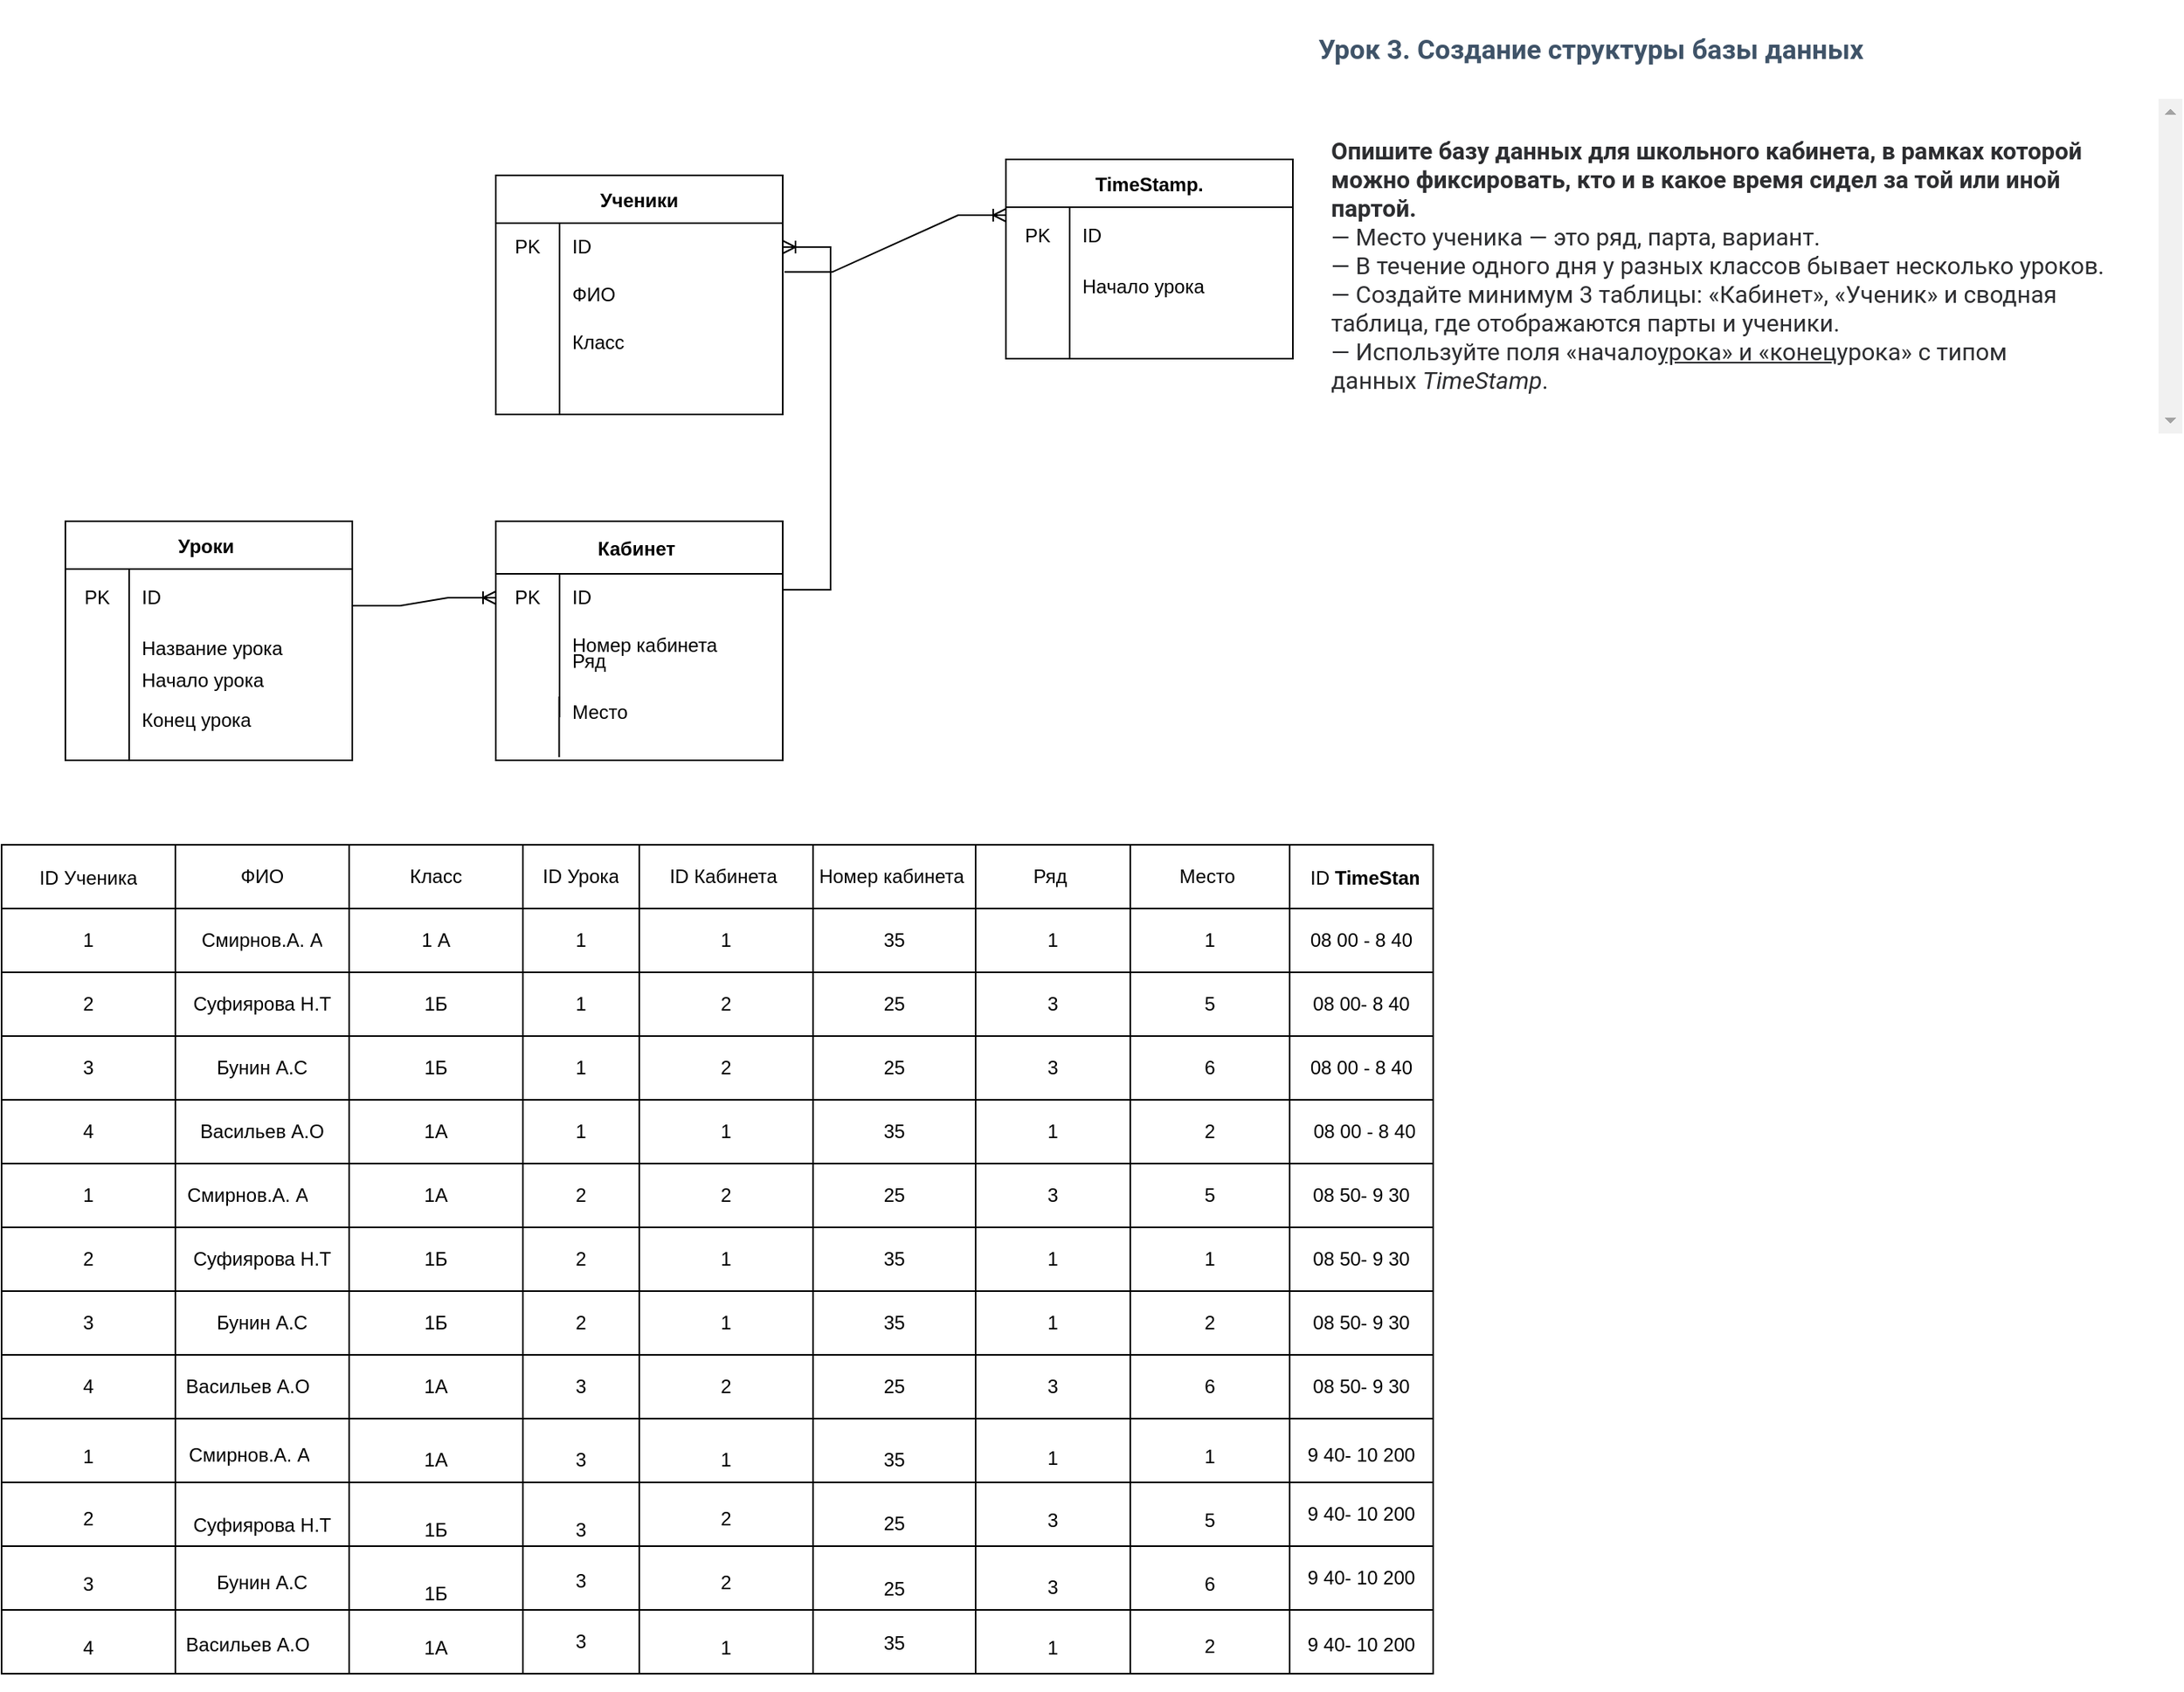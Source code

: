 <mxfile version="20.3.0" type="github"><diagram name="Page-1" id="e56a1550-8fbb-45ad-956c-1786394a9013"><mxGraphModel dx="2090" dy="1425" grid="1" gridSize="10" guides="1" tooltips="1" connect="1" arrows="1" fold="1" page="1" pageScale="1" pageWidth="1100" pageHeight="850" background="none" math="0" shadow="0"><root><mxCell id="0"/><mxCell id="1" parent="0"/><mxCell id="MSWvbormxqqgN8dMkVY9-1" value="&lt;header style=&quot;box-sizing: border-box; display: flex; align-items: center; min-height: 55px; padding: 0px 16px 8px; color: rgb(44, 45, 48); font-family: Roboto, &amp;quot;San Francisco&amp;quot;, &amp;quot;Helvetica Neue&amp;quot;, Helvetica, Arial; font-size: 15px; font-style: normal; font-variant-ligatures: normal; font-variant-caps: normal; font-weight: 400; letter-spacing: normal; orphans: 2; text-align: start; text-indent: 0px; text-transform: none; widows: 2; word-spacing: 0px; -webkit-text-stroke-width: 0px; background-color: rgb(255, 255, 255); text-decoration-thickness: initial; text-decoration-style: initial; text-decoration-color: initial;&quot;&gt;&lt;div style=&quot;box-sizing: border-box; flex: 1 1 0%; position: relative;&quot; class=&quot;title-block&quot;&gt;&lt;h3 style=&quot;box-sizing: border-box; font-family: inherit; font-weight: bold; line-height: 24px; color: rgb(63, 83, 104); margin: 0px; font-size: 17px;&quot; class=&quot;title&quot;&gt;Урок 3. Создание структуры базы данных&lt;/h3&gt;&lt;/div&gt;&lt;/header&gt;&lt;div style=&quot;box-sizing: border-box; overflow-y: scroll; flex: 1 1 0%; color: rgb(44, 45, 48); font-family: Roboto, &amp;quot;San Francisco&amp;quot;, &amp;quot;Helvetica Neue&amp;quot;, Helvetica, Arial; font-size: 15px; font-style: normal; font-variant-ligatures: normal; font-variant-caps: normal; font-weight: 400; letter-spacing: normal; orphans: 2; text-align: start; text-indent: 0px; text-transform: none; widows: 2; word-spacing: 0px; -webkit-text-stroke-width: 0px; background-color: rgb(255, 255, 255); text-decoration-thickness: initial; text-decoration-style: initial; text-decoration-color: initial;&quot; id=&quot;main-content-wrapper__scrollable-container&quot; class=&quot;main-content-wrapper__scrollable-container&quot;&gt;&lt;div style=&quot;box-sizing: border-box; min-height: 100%;&quot; class=&quot;content&quot;&gt;&lt;div style=&quot;box-sizing: border-box;&quot; class=&quot;content-block content-block_homework&quot;&gt;&lt;div style=&quot;box-sizing: border-box; background-color: rgb(255, 255, 255); padding: 24px; border-radius: 4px; max-height: 100%; visibility: visible; pointer-events: auto; opacity: 1; transform: scaleY(1); transform-origin: left top; transition: transform 0.25s ease 0s, opacity 0.25s ease 0s, visibility 0.25s ease 0s, pointer-events 0.25s ease 0s, max-height 0.3s ease 0s;&quot; class=&quot;task-block js-homework-description-container&quot;&gt;&lt;div style=&quot;box-sizing: border-box;&quot; class=&quot;task-block-teacher&quot;&gt;&lt;p style=&quot;box-sizing: border-box; margin: 0px; font-weight: normal;&quot;&gt;&lt;strong style=&quot;box-sizing: border-box; font-weight: 700;&quot;&gt;Опишите базу данных для школьного кабинета, в рамках которой можно фиксировать, кто и в какое время сидел за той или иной партой.&lt;/strong&gt;&lt;/p&gt;&lt;p style=&quot;box-sizing: border-box; margin: 0px; font-weight: normal;&quot;&gt;— Место ученика — это ряд, парта, вариант.&lt;br style=&quot;box-sizing: border-box;&quot;&gt;— В течение одного дня у разных классов бывает несколько уроков.&lt;br style=&quot;box-sizing: border-box;&quot;&gt;— Создайте минимум 3 таблицы: «Кабинет», «Ученик» и сводная таблица, где отображаются парты и ученики.&lt;br style=&quot;box-sizing: border-box;&quot;&gt;— Используйте поля «начало&lt;u style=&quot;box-sizing: border-box;&quot;&gt;урока» и «конец&lt;/u&gt;урока» с типом данных&lt;span&gt;&amp;nbsp;&lt;/span&gt;&lt;em style=&quot;box-sizing: border-box;&quot;&gt;TimeStamp&lt;/em&gt;.&lt;/p&gt;&lt;/div&gt;&lt;/div&gt;&lt;/div&gt;&lt;/div&gt;&lt;/div&gt;" style="text;whiteSpace=wrap;html=1;" vertex="1" parent="1"><mxGeometry x="798" y="-60" width="560" height="280" as="geometry"/></mxCell><object label="Ученики" id="MSWvbormxqqgN8dMkVY9-17"><mxCell style="shape=table;startSize=30;container=1;collapsible=0;childLayout=tableLayout;fixedRows=1;rowLines=0;fontStyle=1;" vertex="1" parent="1"><mxGeometry x="300" y="50" width="180" height="150" as="geometry"/></mxCell></object><mxCell id="MSWvbormxqqgN8dMkVY9-464" value="" style="shape=tableRow;horizontal=0;startSize=0;swimlaneHead=0;swimlaneBody=0;top=0;left=0;bottom=0;right=0;collapsible=0;dropTarget=0;fillColor=none;points=[[0,0.5],[1,0.5]];portConstraint=eastwest;" vertex="1" parent="MSWvbormxqqgN8dMkVY9-17"><mxGeometry y="30" width="180" height="30" as="geometry"/></mxCell><mxCell id="MSWvbormxqqgN8dMkVY9-465" value="PK" style="shape=partialRectangle;html=1;whiteSpace=wrap;connectable=0;fillColor=none;top=0;left=0;bottom=0;right=0;overflow=hidden;pointerEvents=1;" vertex="1" parent="MSWvbormxqqgN8dMkVY9-464"><mxGeometry width="40" height="30" as="geometry"><mxRectangle width="40" height="30" as="alternateBounds"/></mxGeometry></mxCell><mxCell id="MSWvbormxqqgN8dMkVY9-466" value="ID" style="shape=partialRectangle;html=1;whiteSpace=wrap;connectable=0;fillColor=none;top=0;left=0;bottom=0;right=0;align=left;spacingLeft=6;overflow=hidden;" vertex="1" parent="MSWvbormxqqgN8dMkVY9-464"><mxGeometry x="40" width="140" height="30" as="geometry"><mxRectangle width="140" height="30" as="alternateBounds"/></mxGeometry></mxCell><mxCell id="MSWvbormxqqgN8dMkVY9-24" value="" style="shape=tableRow;horizontal=0;startSize=0;swimlaneHead=0;swimlaneBody=0;top=0;left=0;bottom=0;right=0;collapsible=0;dropTarget=0;fillColor=none;points=[[0,0.5],[1,0.5]];portConstraint=eastwest;" vertex="1" parent="MSWvbormxqqgN8dMkVY9-17"><mxGeometry y="60" width="180" height="30" as="geometry"/></mxCell><mxCell id="MSWvbormxqqgN8dMkVY9-25" value="" style="shape=partialRectangle;html=1;whiteSpace=wrap;connectable=0;fillColor=none;top=0;left=0;bottom=0;right=0;overflow=hidden;" vertex="1" parent="MSWvbormxqqgN8dMkVY9-24"><mxGeometry width="40" height="30" as="geometry"><mxRectangle width="40" height="30" as="alternateBounds"/></mxGeometry></mxCell><mxCell id="MSWvbormxqqgN8dMkVY9-26" value="ФИО" style="shape=partialRectangle;html=1;whiteSpace=wrap;connectable=0;fillColor=none;top=0;left=0;bottom=0;right=0;align=left;spacingLeft=6;overflow=hidden;" vertex="1" parent="MSWvbormxqqgN8dMkVY9-24"><mxGeometry x="40" width="140" height="30" as="geometry"><mxRectangle width="140" height="30" as="alternateBounds"/></mxGeometry></mxCell><mxCell id="MSWvbormxqqgN8dMkVY9-21" value="" style="shape=tableRow;horizontal=0;startSize=0;swimlaneHead=0;swimlaneBody=0;top=0;left=0;bottom=0;right=0;collapsible=0;dropTarget=0;fillColor=none;points=[[0,0.5],[1,0.5]];portConstraint=eastwest;" vertex="1" parent="MSWvbormxqqgN8dMkVY9-17"><mxGeometry y="90" width="180" height="30" as="geometry"/></mxCell><mxCell id="MSWvbormxqqgN8dMkVY9-22" value="" style="shape=partialRectangle;html=1;whiteSpace=wrap;connectable=0;fillColor=none;top=0;left=0;bottom=0;right=0;overflow=hidden;" vertex="1" parent="MSWvbormxqqgN8dMkVY9-21"><mxGeometry width="40" height="30" as="geometry"><mxRectangle width="40" height="30" as="alternateBounds"/></mxGeometry></mxCell><mxCell id="MSWvbormxqqgN8dMkVY9-23" value="Класс" style="shape=partialRectangle;html=1;whiteSpace=wrap;connectable=0;fillColor=none;top=0;left=0;bottom=0;right=0;align=left;spacingLeft=6;overflow=hidden;" vertex="1" parent="MSWvbormxqqgN8dMkVY9-21"><mxGeometry x="40" width="140" height="30" as="geometry"><mxRectangle width="140" height="30" as="alternateBounds"/></mxGeometry></mxCell><mxCell id="MSWvbormxqqgN8dMkVY9-18" value="" style="shape=tableRow;horizontal=0;startSize=0;swimlaneHead=0;swimlaneBody=0;top=0;left=0;bottom=0;right=0;collapsible=0;dropTarget=0;fillColor=none;points=[[0,0.5],[1,0.5]];portConstraint=eastwest;" vertex="1" parent="MSWvbormxqqgN8dMkVY9-17"><mxGeometry y="120" width="180" height="30" as="geometry"/></mxCell><mxCell id="MSWvbormxqqgN8dMkVY9-19" value="" style="shape=partialRectangle;html=1;whiteSpace=wrap;connectable=0;fillColor=none;top=0;left=0;bottom=0;right=0;overflow=hidden;pointerEvents=1;" vertex="1" parent="MSWvbormxqqgN8dMkVY9-18"><mxGeometry width="40" height="30" as="geometry"><mxRectangle width="40" height="30" as="alternateBounds"/></mxGeometry></mxCell><mxCell id="MSWvbormxqqgN8dMkVY9-20" value="" style="shape=partialRectangle;html=1;whiteSpace=wrap;connectable=0;fillColor=none;top=0;left=0;bottom=0;right=0;align=left;spacingLeft=6;overflow=hidden;" vertex="1" parent="MSWvbormxqqgN8dMkVY9-18"><mxGeometry x="40" width="140" height="30" as="geometry"><mxRectangle width="140" height="30" as="alternateBounds"/></mxGeometry></mxCell><mxCell id="MSWvbormxqqgN8dMkVY9-27" value="Кабинет " style="shape=table;startSize=33;container=1;collapsible=0;childLayout=tableLayout;fixedRows=1;rowLines=0;fontStyle=1;" vertex="1" parent="1"><mxGeometry x="300" y="267" width="180" height="150" as="geometry"/></mxCell><mxCell id="MSWvbormxqqgN8dMkVY9-52" style="shape=tableRow;horizontal=0;startSize=0;swimlaneHead=0;swimlaneBody=0;top=0;left=0;bottom=0;right=0;collapsible=0;dropTarget=0;fillColor=none;points=[[0,0.5],[1,0.5]];portConstraint=eastwest;" vertex="1" parent="MSWvbormxqqgN8dMkVY9-27"><mxGeometry y="33" width="180" height="30" as="geometry"/></mxCell><mxCell id="MSWvbormxqqgN8dMkVY9-53" value="PK" style="shape=partialRectangle;html=1;whiteSpace=wrap;connectable=0;fillColor=none;top=0;left=0;bottom=0;right=0;overflow=hidden;pointerEvents=1;" vertex="1" parent="MSWvbormxqqgN8dMkVY9-52"><mxGeometry width="40" height="30" as="geometry"><mxRectangle width="40" height="30" as="alternateBounds"/></mxGeometry></mxCell><mxCell id="MSWvbormxqqgN8dMkVY9-54" value="ID" style="shape=partialRectangle;html=1;whiteSpace=wrap;connectable=0;fillColor=none;top=0;left=0;bottom=0;right=0;align=left;spacingLeft=6;overflow=hidden;" vertex="1" parent="MSWvbormxqqgN8dMkVY9-52"><mxGeometry x="40" width="140" height="30" as="geometry"><mxRectangle width="140" height="30" as="alternateBounds"/></mxGeometry></mxCell><mxCell id="MSWvbormxqqgN8dMkVY9-28" value="" style="shape=tableRow;horizontal=0;startSize=0;swimlaneHead=0;swimlaneBody=0;top=0;left=0;bottom=0;right=0;collapsible=0;dropTarget=0;fillColor=none;points=[[0,0.5],[1,0.5]];portConstraint=eastwest;" vertex="1" parent="MSWvbormxqqgN8dMkVY9-27"><mxGeometry y="63" width="180" height="30" as="geometry"/></mxCell><mxCell id="MSWvbormxqqgN8dMkVY9-29" value="" style="shape=partialRectangle;html=1;whiteSpace=wrap;connectable=0;fillColor=none;top=0;left=0;bottom=0;right=0;overflow=hidden;pointerEvents=1;" vertex="1" parent="MSWvbormxqqgN8dMkVY9-28"><mxGeometry width="40" height="30" as="geometry"><mxRectangle width="40" height="30" as="alternateBounds"/></mxGeometry></mxCell><mxCell id="MSWvbormxqqgN8dMkVY9-30" value="Номер кабинета&amp;nbsp;" style="shape=partialRectangle;html=1;whiteSpace=wrap;connectable=0;fillColor=none;top=0;left=0;bottom=0;right=0;align=left;spacingLeft=6;overflow=hidden;" vertex="1" parent="MSWvbormxqqgN8dMkVY9-28"><mxGeometry x="40" width="140" height="30" as="geometry"><mxRectangle width="140" height="30" as="alternateBounds"/></mxGeometry></mxCell><mxCell id="MSWvbormxqqgN8dMkVY9-31" value="" style="shape=tableRow;horizontal=0;startSize=0;swimlaneHead=0;swimlaneBody=0;top=0;left=0;bottom=0;right=0;collapsible=0;dropTarget=0;fillColor=none;points=[[0,0.5],[1,0.5]];portConstraint=eastwest;" vertex="1" parent="MSWvbormxqqgN8dMkVY9-27"><mxGeometry y="93" width="180" height="30" as="geometry"/></mxCell><mxCell id="MSWvbormxqqgN8dMkVY9-32" value="" style="shape=partialRectangle;html=1;whiteSpace=wrap;connectable=0;fillColor=none;top=0;left=0;bottom=0;right=0;overflow=hidden;" vertex="1" parent="MSWvbormxqqgN8dMkVY9-31"><mxGeometry width="40" height="30" as="geometry"><mxRectangle width="40" height="30" as="alternateBounds"/></mxGeometry></mxCell><mxCell id="MSWvbormxqqgN8dMkVY9-33" value="" style="shape=partialRectangle;html=1;whiteSpace=wrap;connectable=0;fillColor=none;top=0;left=0;bottom=0;right=0;align=left;spacingLeft=6;overflow=hidden;" vertex="1" parent="MSWvbormxqqgN8dMkVY9-31"><mxGeometry x="40" width="140" height="30" as="geometry"><mxRectangle width="140" height="30" as="alternateBounds"/></mxGeometry></mxCell><mxCell id="MSWvbormxqqgN8dMkVY9-73" value="" style="shape=tableRow;horizontal=0;startSize=0;swimlaneHead=0;swimlaneBody=0;top=0;left=0;bottom=0;right=0;collapsible=0;dropTarget=0;fillColor=none;points=[[0,0.5],[1,0.5]];portConstraint=eastwest;" vertex="1" parent="1"><mxGeometry x="555" y="382" width="180" height="35" as="geometry"/></mxCell><mxCell id="MSWvbormxqqgN8dMkVY9-76" value="" style="endArrow=none;html=1;rounded=0;" edge="1" parent="1"><mxGeometry width="50" height="50" relative="1" as="geometry"><mxPoint x="339.75" y="415" as="sourcePoint"/><mxPoint x="339.75" y="377" as="targetPoint"/></mxGeometry></mxCell><object label="TimeStamp." id="MSWvbormxqqgN8dMkVY9-77"><mxCell style="shape=table;startSize=30;container=1;collapsible=0;childLayout=tableLayout;fixedRows=1;rowLines=0;fontStyle=1;" vertex="1" parent="1"><mxGeometry x="620" y="40" width="180" height="125" as="geometry"/></mxCell></object><mxCell id="MSWvbormxqqgN8dMkVY9-78" value="" style="shape=tableRow;horizontal=0;startSize=0;swimlaneHead=0;swimlaneBody=0;top=0;left=0;bottom=0;right=0;collapsible=0;dropTarget=0;fillColor=none;points=[[0,0.5],[1,0.5]];portConstraint=eastwest;" vertex="1" parent="MSWvbormxqqgN8dMkVY9-77"><mxGeometry y="30" width="180" height="35" as="geometry"/></mxCell><mxCell id="MSWvbormxqqgN8dMkVY9-79" value="PK" style="shape=partialRectangle;html=1;whiteSpace=wrap;connectable=0;fillColor=none;top=0;left=0;bottom=0;right=0;overflow=hidden;pointerEvents=1;" vertex="1" parent="MSWvbormxqqgN8dMkVY9-78"><mxGeometry width="40" height="35" as="geometry"><mxRectangle width="40" height="35" as="alternateBounds"/></mxGeometry></mxCell><mxCell id="MSWvbormxqqgN8dMkVY9-80" value="ID" style="shape=partialRectangle;html=1;whiteSpace=wrap;connectable=0;fillColor=none;top=0;left=0;bottom=0;right=0;align=left;spacingLeft=6;overflow=hidden;" vertex="1" parent="MSWvbormxqqgN8dMkVY9-78"><mxGeometry x="40" width="140" height="35" as="geometry"><mxRectangle width="140" height="35" as="alternateBounds"/></mxGeometry></mxCell><mxCell id="MSWvbormxqqgN8dMkVY9-81" value="" style="shape=tableRow;horizontal=0;startSize=0;swimlaneHead=0;swimlaneBody=0;top=0;left=0;bottom=0;right=0;collapsible=0;dropTarget=0;fillColor=none;points=[[0,0.5],[1,0.5]];portConstraint=eastwest;" vertex="1" parent="MSWvbormxqqgN8dMkVY9-77"><mxGeometry y="65" width="180" height="30" as="geometry"/></mxCell><mxCell id="MSWvbormxqqgN8dMkVY9-82" value="" style="shape=partialRectangle;html=1;whiteSpace=wrap;connectable=0;fillColor=none;top=0;left=0;bottom=0;right=0;overflow=hidden;" vertex="1" parent="MSWvbormxqqgN8dMkVY9-81"><mxGeometry width="40" height="30" as="geometry"><mxRectangle width="40" height="30" as="alternateBounds"/></mxGeometry></mxCell><mxCell id="MSWvbormxqqgN8dMkVY9-83" value="Начало урока&amp;nbsp;" style="shape=partialRectangle;html=1;whiteSpace=wrap;connectable=0;fillColor=none;top=0;left=0;bottom=0;right=0;align=left;spacingLeft=6;overflow=hidden;" vertex="1" parent="MSWvbormxqqgN8dMkVY9-81"><mxGeometry x="40" width="140" height="30" as="geometry"><mxRectangle width="140" height="30" as="alternateBounds"/></mxGeometry></mxCell><mxCell id="MSWvbormxqqgN8dMkVY9-84" value="" style="shape=tableRow;horizontal=0;startSize=0;swimlaneHead=0;swimlaneBody=0;top=0;left=0;bottom=0;right=0;collapsible=0;dropTarget=0;fillColor=none;points=[[0,0.5],[1,0.5]];portConstraint=eastwest;" vertex="1" parent="MSWvbormxqqgN8dMkVY9-77"><mxGeometry y="95" width="180" height="30" as="geometry"/></mxCell><mxCell id="MSWvbormxqqgN8dMkVY9-85" value="" style="shape=partialRectangle;html=1;whiteSpace=wrap;connectable=0;fillColor=none;top=0;left=0;bottom=0;right=0;overflow=hidden;" vertex="1" parent="MSWvbormxqqgN8dMkVY9-84"><mxGeometry width="40" height="30" as="geometry"><mxRectangle width="40" height="30" as="alternateBounds"/></mxGeometry></mxCell><mxCell id="MSWvbormxqqgN8dMkVY9-86" value="" style="shape=partialRectangle;html=1;whiteSpace=wrap;connectable=0;fillColor=none;top=0;left=0;bottom=0;right=0;align=left;spacingLeft=6;overflow=hidden;" vertex="1" parent="MSWvbormxqqgN8dMkVY9-84"><mxGeometry x="40" width="140" height="30" as="geometry"><mxRectangle width="140" height="30" as="alternateBounds"/></mxGeometry></mxCell><object label="Уроки " id="MSWvbormxqqgN8dMkVY9-87"><mxCell style="shape=table;startSize=30;container=1;collapsible=0;childLayout=tableLayout;fixedRows=1;rowLines=0;fontStyle=1;" vertex="1" parent="1"><mxGeometry x="30" y="267" width="180" height="150" as="geometry"/></mxCell></object><mxCell id="MSWvbormxqqgN8dMkVY9-88" value="" style="shape=tableRow;horizontal=0;startSize=0;swimlaneHead=0;swimlaneBody=0;top=0;left=0;bottom=0;right=0;collapsible=0;dropTarget=0;fillColor=none;points=[[0,0.5],[1,0.5]];portConstraint=eastwest;" vertex="1" parent="MSWvbormxqqgN8dMkVY9-87"><mxGeometry y="30" width="180" height="35" as="geometry"/></mxCell><mxCell id="MSWvbormxqqgN8dMkVY9-89" value="PK" style="shape=partialRectangle;html=1;whiteSpace=wrap;connectable=0;fillColor=none;top=0;left=0;bottom=0;right=0;overflow=hidden;pointerEvents=1;" vertex="1" parent="MSWvbormxqqgN8dMkVY9-88"><mxGeometry width="40" height="35" as="geometry"><mxRectangle width="40" height="35" as="alternateBounds"/></mxGeometry></mxCell><mxCell id="MSWvbormxqqgN8dMkVY9-90" value="ID" style="shape=partialRectangle;html=1;whiteSpace=wrap;connectable=0;fillColor=none;top=0;left=0;bottom=0;right=0;align=left;spacingLeft=6;overflow=hidden;" vertex="1" parent="MSWvbormxqqgN8dMkVY9-88"><mxGeometry x="40" width="140" height="35" as="geometry"><mxRectangle width="140" height="35" as="alternateBounds"/></mxGeometry></mxCell><mxCell id="MSWvbormxqqgN8dMkVY9-91" value="" style="shape=tableRow;horizontal=0;startSize=0;swimlaneHead=0;swimlaneBody=0;top=0;left=0;bottom=0;right=0;collapsible=0;dropTarget=0;fillColor=none;points=[[0,0.5],[1,0.5]];portConstraint=eastwest;" vertex="1" parent="MSWvbormxqqgN8dMkVY9-87"><mxGeometry y="65" width="180" height="30" as="geometry"/></mxCell><mxCell id="MSWvbormxqqgN8dMkVY9-92" value="" style="shape=partialRectangle;html=1;whiteSpace=wrap;connectable=0;fillColor=none;top=0;left=0;bottom=0;right=0;overflow=hidden;" vertex="1" parent="MSWvbormxqqgN8dMkVY9-91"><mxGeometry width="40" height="30" as="geometry"><mxRectangle width="40" height="30" as="alternateBounds"/></mxGeometry></mxCell><mxCell id="MSWvbormxqqgN8dMkVY9-93" value="Название урока&amp;nbsp;" style="shape=partialRectangle;html=1;whiteSpace=wrap;connectable=0;fillColor=none;top=0;left=0;bottom=0;right=0;align=left;spacingLeft=6;overflow=hidden;" vertex="1" parent="MSWvbormxqqgN8dMkVY9-91"><mxGeometry x="40" width="140" height="30" as="geometry"><mxRectangle width="140" height="30" as="alternateBounds"/></mxGeometry></mxCell><mxCell id="MSWvbormxqqgN8dMkVY9-94" value="" style="shape=tableRow;horizontal=0;startSize=0;swimlaneHead=0;swimlaneBody=0;top=0;left=0;bottom=0;right=0;collapsible=0;dropTarget=0;fillColor=none;points=[[0,0.5],[1,0.5]];portConstraint=eastwest;" vertex="1" parent="MSWvbormxqqgN8dMkVY9-87"><mxGeometry y="95" width="180" height="30" as="geometry"/></mxCell><mxCell id="MSWvbormxqqgN8dMkVY9-95" value="" style="shape=partialRectangle;html=1;whiteSpace=wrap;connectable=0;fillColor=none;top=0;left=0;bottom=0;right=0;overflow=hidden;" vertex="1" parent="MSWvbormxqqgN8dMkVY9-94"><mxGeometry width="40" height="30" as="geometry"><mxRectangle width="40" height="30" as="alternateBounds"/></mxGeometry></mxCell><mxCell id="MSWvbormxqqgN8dMkVY9-96" value="" style="shape=partialRectangle;html=1;whiteSpace=wrap;connectable=0;fillColor=none;top=0;left=0;bottom=0;right=0;align=left;spacingLeft=6;overflow=hidden;" vertex="1" parent="MSWvbormxqqgN8dMkVY9-94"><mxGeometry x="40" width="140" height="30" as="geometry"><mxRectangle width="140" height="30" as="alternateBounds"/></mxGeometry></mxCell><mxCell id="MSWvbormxqqgN8dMkVY9-107" value="Конец урока&amp;nbsp;" style="shape=partialRectangle;html=1;whiteSpace=wrap;connectable=0;fillColor=none;top=0;left=0;bottom=0;right=0;align=left;spacingLeft=6;overflow=hidden;" vertex="1" parent="1"><mxGeometry x="70" y="377" width="140" height="30" as="geometry"><mxRectangle width="140" height="30" as="alternateBounds"/></mxGeometry></mxCell><mxCell id="MSWvbormxqqgN8dMkVY9-108" value="" style="shape=table;html=1;whiteSpace=wrap;startSize=0;container=1;collapsible=0;childLayout=tableLayout;" vertex="1" parent="1"><mxGeometry x="-10" y="470" width="898" height="520" as="geometry"/></mxCell><mxCell id="MSWvbormxqqgN8dMkVY9-121" style="shape=tableRow;horizontal=0;startSize=0;swimlaneHead=0;swimlaneBody=0;top=0;left=0;bottom=0;right=0;collapsible=0;dropTarget=0;fillColor=none;points=[[0,0.5],[1,0.5]];portConstraint=eastwest;" vertex="1" parent="MSWvbormxqqgN8dMkVY9-108"><mxGeometry width="898" height="40" as="geometry"/></mxCell><mxCell id="MSWvbormxqqgN8dMkVY9-244" style="shape=partialRectangle;html=1;whiteSpace=wrap;connectable=0;fillColor=none;top=0;left=0;bottom=0;right=0;overflow=hidden;" vertex="1" parent="MSWvbormxqqgN8dMkVY9-121"><mxGeometry width="109" height="40" as="geometry"><mxRectangle width="109" height="40" as="alternateBounds"/></mxGeometry></mxCell><mxCell id="MSWvbormxqqgN8dMkVY9-122" value="ФИО" style="shape=partialRectangle;html=1;whiteSpace=wrap;connectable=0;fillColor=none;top=0;left=0;bottom=0;right=0;overflow=hidden;" vertex="1" parent="MSWvbormxqqgN8dMkVY9-121"><mxGeometry x="109" width="109" height="40" as="geometry"><mxRectangle width="109" height="40" as="alternateBounds"/></mxGeometry></mxCell><mxCell id="MSWvbormxqqgN8dMkVY9-255" value="Класс" style="shape=partialRectangle;html=1;whiteSpace=wrap;connectable=0;fillColor=none;top=0;left=0;bottom=0;right=0;overflow=hidden;" vertex="1" parent="MSWvbormxqqgN8dMkVY9-121"><mxGeometry x="218" width="109" height="40" as="geometry"><mxRectangle width="109" height="40" as="alternateBounds"/></mxGeometry></mxCell><mxCell id="MSWvbormxqqgN8dMkVY9-123" value="ID Урока" style="shape=partialRectangle;html=1;whiteSpace=wrap;connectable=0;fillColor=none;top=0;left=0;bottom=0;right=0;overflow=hidden;" vertex="1" parent="MSWvbormxqqgN8dMkVY9-121"><mxGeometry x="327" width="73" height="40" as="geometry"><mxRectangle width="73" height="40" as="alternateBounds"/></mxGeometry></mxCell><mxCell id="MSWvbormxqqgN8dMkVY9-129" value="ID Кабинета&amp;nbsp;" style="shape=partialRectangle;html=1;whiteSpace=wrap;connectable=0;fillColor=none;top=0;left=0;bottom=0;right=0;overflow=hidden;" vertex="1" parent="MSWvbormxqqgN8dMkVY9-121"><mxGeometry x="400" width="109" height="40" as="geometry"><mxRectangle width="109" height="40" as="alternateBounds"/></mxGeometry></mxCell><mxCell id="MSWvbormxqqgN8dMkVY9-133" value="Номер кабинета&amp;nbsp;" style="shape=partialRectangle;html=1;whiteSpace=wrap;connectable=0;fillColor=none;top=0;left=0;bottom=0;right=0;overflow=hidden;" vertex="1" parent="MSWvbormxqqgN8dMkVY9-121"><mxGeometry x="509" width="102" height="40" as="geometry"><mxRectangle width="102" height="40" as="alternateBounds"/></mxGeometry></mxCell><mxCell id="MSWvbormxqqgN8dMkVY9-137" value="Ряд&amp;nbsp;" style="shape=partialRectangle;html=1;whiteSpace=wrap;connectable=0;fillColor=none;top=0;left=0;bottom=0;right=0;overflow=hidden;" vertex="1" parent="MSWvbormxqqgN8dMkVY9-121"><mxGeometry x="611" width="97" height="40" as="geometry"><mxRectangle width="97" height="40" as="alternateBounds"/></mxGeometry></mxCell><mxCell id="MSWvbormxqqgN8dMkVY9-141" value="Место&amp;nbsp;" style="shape=partialRectangle;html=1;whiteSpace=wrap;connectable=0;fillColor=none;top=0;left=0;bottom=0;right=0;overflow=hidden;" vertex="1" parent="MSWvbormxqqgN8dMkVY9-121"><mxGeometry x="708" width="100" height="40" as="geometry"><mxRectangle width="100" height="40" as="alternateBounds"/></mxGeometry></mxCell><mxCell id="MSWvbormxqqgN8dMkVY9-175" style="shape=partialRectangle;html=1;whiteSpace=wrap;connectable=0;fillColor=none;top=0;left=0;bottom=0;right=0;overflow=hidden;" vertex="1" parent="MSWvbormxqqgN8dMkVY9-121"><mxGeometry x="808" width="90" height="40" as="geometry"><mxRectangle width="90" height="40" as="alternateBounds"/></mxGeometry></mxCell><mxCell id="MSWvbormxqqgN8dMkVY9-109" value="" style="shape=tableRow;horizontal=0;startSize=0;swimlaneHead=0;swimlaneBody=0;top=0;left=0;bottom=0;right=0;collapsible=0;dropTarget=0;fillColor=none;points=[[0,0.5],[1,0.5]];portConstraint=eastwest;" vertex="1" parent="MSWvbormxqqgN8dMkVY9-108"><mxGeometry y="40" width="898" height="40" as="geometry"/></mxCell><mxCell id="MSWvbormxqqgN8dMkVY9-245" value="1" style="shape=partialRectangle;html=1;whiteSpace=wrap;connectable=0;fillColor=none;top=0;left=0;bottom=0;right=0;overflow=hidden;" vertex="1" parent="MSWvbormxqqgN8dMkVY9-109"><mxGeometry width="109" height="40" as="geometry"><mxRectangle width="109" height="40" as="alternateBounds"/></mxGeometry></mxCell><mxCell id="MSWvbormxqqgN8dMkVY9-110" value="Смирнов.А. А" style="shape=partialRectangle;html=1;whiteSpace=wrap;connectable=0;fillColor=none;top=0;left=0;bottom=0;right=0;overflow=hidden;" vertex="1" parent="MSWvbormxqqgN8dMkVY9-109"><mxGeometry x="109" width="109" height="40" as="geometry"><mxRectangle width="109" height="40" as="alternateBounds"/></mxGeometry></mxCell><mxCell id="MSWvbormxqqgN8dMkVY9-256" value="1 А" style="shape=partialRectangle;html=1;whiteSpace=wrap;connectable=0;fillColor=none;top=0;left=0;bottom=0;right=0;overflow=hidden;" vertex="1" parent="MSWvbormxqqgN8dMkVY9-109"><mxGeometry x="218" width="109" height="40" as="geometry"><mxRectangle width="109" height="40" as="alternateBounds"/></mxGeometry></mxCell><mxCell id="MSWvbormxqqgN8dMkVY9-111" value="1" style="shape=partialRectangle;html=1;whiteSpace=wrap;connectable=0;fillColor=none;top=0;left=0;bottom=0;right=0;overflow=hidden;" vertex="1" parent="MSWvbormxqqgN8dMkVY9-109"><mxGeometry x="327" width="73" height="40" as="geometry"><mxRectangle width="73" height="40" as="alternateBounds"/></mxGeometry></mxCell><mxCell id="MSWvbormxqqgN8dMkVY9-130" value="1" style="shape=partialRectangle;html=1;whiteSpace=wrap;connectable=0;fillColor=none;top=0;left=0;bottom=0;right=0;overflow=hidden;" vertex="1" parent="MSWvbormxqqgN8dMkVY9-109"><mxGeometry x="400" width="109" height="40" as="geometry"><mxRectangle width="109" height="40" as="alternateBounds"/></mxGeometry></mxCell><mxCell id="MSWvbormxqqgN8dMkVY9-134" value="35" style="shape=partialRectangle;html=1;whiteSpace=wrap;connectable=0;fillColor=none;top=0;left=0;bottom=0;right=0;overflow=hidden;" vertex="1" parent="MSWvbormxqqgN8dMkVY9-109"><mxGeometry x="509" width="102" height="40" as="geometry"><mxRectangle width="102" height="40" as="alternateBounds"/></mxGeometry></mxCell><mxCell id="MSWvbormxqqgN8dMkVY9-138" value="1" style="shape=partialRectangle;html=1;whiteSpace=wrap;connectable=0;fillColor=none;top=0;left=0;bottom=0;right=0;overflow=hidden;" vertex="1" parent="MSWvbormxqqgN8dMkVY9-109"><mxGeometry x="611" width="97" height="40" as="geometry"><mxRectangle width="97" height="40" as="alternateBounds"/></mxGeometry></mxCell><mxCell id="MSWvbormxqqgN8dMkVY9-142" value="1" style="shape=partialRectangle;html=1;whiteSpace=wrap;connectable=0;fillColor=none;top=0;left=0;bottom=0;right=0;overflow=hidden;" vertex="1" parent="MSWvbormxqqgN8dMkVY9-109"><mxGeometry x="708" width="100" height="40" as="geometry"><mxRectangle width="100" height="40" as="alternateBounds"/></mxGeometry></mxCell><mxCell id="MSWvbormxqqgN8dMkVY9-176" value="08 00 - 8 40" style="shape=partialRectangle;html=1;whiteSpace=wrap;connectable=0;fillColor=none;top=0;left=0;bottom=0;right=0;overflow=hidden;" vertex="1" parent="MSWvbormxqqgN8dMkVY9-109"><mxGeometry x="808" width="90" height="40" as="geometry"><mxRectangle width="90" height="40" as="alternateBounds"/></mxGeometry></mxCell><mxCell id="MSWvbormxqqgN8dMkVY9-113" value="" style="shape=tableRow;horizontal=0;startSize=0;swimlaneHead=0;swimlaneBody=0;top=0;left=0;bottom=0;right=0;collapsible=0;dropTarget=0;fillColor=none;points=[[0,0.5],[1,0.5]];portConstraint=eastwest;" vertex="1" parent="MSWvbormxqqgN8dMkVY9-108"><mxGeometry y="80" width="898" height="40" as="geometry"/></mxCell><mxCell id="MSWvbormxqqgN8dMkVY9-246" value="2" style="shape=partialRectangle;html=1;whiteSpace=wrap;connectable=0;fillColor=none;top=0;left=0;bottom=0;right=0;overflow=hidden;" vertex="1" parent="MSWvbormxqqgN8dMkVY9-113"><mxGeometry width="109" height="40" as="geometry"><mxRectangle width="109" height="40" as="alternateBounds"/></mxGeometry></mxCell><mxCell id="MSWvbormxqqgN8dMkVY9-114" value="Суфиярова Н.Т" style="shape=partialRectangle;html=1;whiteSpace=wrap;connectable=0;fillColor=none;top=0;left=0;bottom=0;right=0;overflow=hidden;" vertex="1" parent="MSWvbormxqqgN8dMkVY9-113"><mxGeometry x="109" width="109" height="40" as="geometry"><mxRectangle width="109" height="40" as="alternateBounds"/></mxGeometry></mxCell><mxCell id="MSWvbormxqqgN8dMkVY9-257" value="1Б" style="shape=partialRectangle;html=1;whiteSpace=wrap;connectable=0;fillColor=none;top=0;left=0;bottom=0;right=0;overflow=hidden;" vertex="1" parent="MSWvbormxqqgN8dMkVY9-113"><mxGeometry x="218" width="109" height="40" as="geometry"><mxRectangle width="109" height="40" as="alternateBounds"/></mxGeometry></mxCell><mxCell id="MSWvbormxqqgN8dMkVY9-115" value="1" style="shape=partialRectangle;html=1;whiteSpace=wrap;connectable=0;fillColor=none;top=0;left=0;bottom=0;right=0;overflow=hidden;" vertex="1" parent="MSWvbormxqqgN8dMkVY9-113"><mxGeometry x="327" width="73" height="40" as="geometry"><mxRectangle width="73" height="40" as="alternateBounds"/></mxGeometry></mxCell><mxCell id="MSWvbormxqqgN8dMkVY9-131" value="2" style="shape=partialRectangle;html=1;whiteSpace=wrap;connectable=0;fillColor=none;top=0;left=0;bottom=0;right=0;overflow=hidden;" vertex="1" parent="MSWvbormxqqgN8dMkVY9-113"><mxGeometry x="400" width="109" height="40" as="geometry"><mxRectangle width="109" height="40" as="alternateBounds"/></mxGeometry></mxCell><mxCell id="MSWvbormxqqgN8dMkVY9-135" value="25" style="shape=partialRectangle;html=1;whiteSpace=wrap;connectable=0;fillColor=none;top=0;left=0;bottom=0;right=0;overflow=hidden;" vertex="1" parent="MSWvbormxqqgN8dMkVY9-113"><mxGeometry x="509" width="102" height="40" as="geometry"><mxRectangle width="102" height="40" as="alternateBounds"/></mxGeometry></mxCell><mxCell id="MSWvbormxqqgN8dMkVY9-139" value="3" style="shape=partialRectangle;html=1;whiteSpace=wrap;connectable=0;fillColor=none;top=0;left=0;bottom=0;right=0;overflow=hidden;" vertex="1" parent="MSWvbormxqqgN8dMkVY9-113"><mxGeometry x="611" width="97" height="40" as="geometry"><mxRectangle width="97" height="40" as="alternateBounds"/></mxGeometry></mxCell><mxCell id="MSWvbormxqqgN8dMkVY9-143" value="5" style="shape=partialRectangle;html=1;whiteSpace=wrap;connectable=0;fillColor=none;top=0;left=0;bottom=0;right=0;overflow=hidden;" vertex="1" parent="MSWvbormxqqgN8dMkVY9-113"><mxGeometry x="708" width="100" height="40" as="geometry"><mxRectangle width="100" height="40" as="alternateBounds"/></mxGeometry></mxCell><mxCell id="MSWvbormxqqgN8dMkVY9-177" value="08 00- 8 40" style="shape=partialRectangle;html=1;whiteSpace=wrap;connectable=0;fillColor=none;top=0;left=0;bottom=0;right=0;overflow=hidden;" vertex="1" parent="MSWvbormxqqgN8dMkVY9-113"><mxGeometry x="808" width="90" height="40" as="geometry"><mxRectangle width="90" height="40" as="alternateBounds"/></mxGeometry></mxCell><mxCell id="MSWvbormxqqgN8dMkVY9-126" style="shape=tableRow;horizontal=0;startSize=0;swimlaneHead=0;swimlaneBody=0;top=0;left=0;bottom=0;right=0;collapsible=0;dropTarget=0;fillColor=none;points=[[0,0.5],[1,0.5]];portConstraint=eastwest;" vertex="1" parent="MSWvbormxqqgN8dMkVY9-108"><mxGeometry y="120" width="898" height="40" as="geometry"/></mxCell><mxCell id="MSWvbormxqqgN8dMkVY9-247" value="3" style="shape=partialRectangle;html=1;whiteSpace=wrap;connectable=0;fillColor=none;top=0;left=0;bottom=0;right=0;overflow=hidden;" vertex="1" parent="MSWvbormxqqgN8dMkVY9-126"><mxGeometry width="109" height="40" as="geometry"><mxRectangle width="109" height="40" as="alternateBounds"/></mxGeometry></mxCell><mxCell id="MSWvbormxqqgN8dMkVY9-127" value="Бунин А.С" style="shape=partialRectangle;html=1;whiteSpace=wrap;connectable=0;fillColor=none;top=0;left=0;bottom=0;right=0;overflow=hidden;" vertex="1" parent="MSWvbormxqqgN8dMkVY9-126"><mxGeometry x="109" width="109" height="40" as="geometry"><mxRectangle width="109" height="40" as="alternateBounds"/></mxGeometry></mxCell><mxCell id="MSWvbormxqqgN8dMkVY9-258" value="1Б" style="shape=partialRectangle;html=1;whiteSpace=wrap;connectable=0;fillColor=none;top=0;left=0;bottom=0;right=0;overflow=hidden;" vertex="1" parent="MSWvbormxqqgN8dMkVY9-126"><mxGeometry x="218" width="109" height="40" as="geometry"><mxRectangle width="109" height="40" as="alternateBounds"/></mxGeometry></mxCell><mxCell id="MSWvbormxqqgN8dMkVY9-128" value="1" style="shape=partialRectangle;html=1;whiteSpace=wrap;connectable=0;fillColor=none;top=0;left=0;bottom=0;right=0;overflow=hidden;" vertex="1" parent="MSWvbormxqqgN8dMkVY9-126"><mxGeometry x="327" width="73" height="40" as="geometry"><mxRectangle width="73" height="40" as="alternateBounds"/></mxGeometry></mxCell><mxCell id="MSWvbormxqqgN8dMkVY9-132" value="2" style="shape=partialRectangle;html=1;whiteSpace=wrap;connectable=0;fillColor=none;top=0;left=0;bottom=0;right=0;overflow=hidden;" vertex="1" parent="MSWvbormxqqgN8dMkVY9-126"><mxGeometry x="400" width="109" height="40" as="geometry"><mxRectangle width="109" height="40" as="alternateBounds"/></mxGeometry></mxCell><mxCell id="MSWvbormxqqgN8dMkVY9-136" value="25" style="shape=partialRectangle;html=1;whiteSpace=wrap;connectable=0;fillColor=none;top=0;left=0;bottom=0;right=0;overflow=hidden;" vertex="1" parent="MSWvbormxqqgN8dMkVY9-126"><mxGeometry x="509" width="102" height="40" as="geometry"><mxRectangle width="102" height="40" as="alternateBounds"/></mxGeometry></mxCell><mxCell id="MSWvbormxqqgN8dMkVY9-140" value="3" style="shape=partialRectangle;html=1;whiteSpace=wrap;connectable=0;fillColor=none;top=0;left=0;bottom=0;right=0;overflow=hidden;" vertex="1" parent="MSWvbormxqqgN8dMkVY9-126"><mxGeometry x="611" width="97" height="40" as="geometry"><mxRectangle width="97" height="40" as="alternateBounds"/></mxGeometry></mxCell><mxCell id="MSWvbormxqqgN8dMkVY9-144" value="6" style="shape=partialRectangle;html=1;whiteSpace=wrap;connectable=0;fillColor=none;top=0;left=0;bottom=0;right=0;overflow=hidden;" vertex="1" parent="MSWvbormxqqgN8dMkVY9-126"><mxGeometry x="708" width="100" height="40" as="geometry"><mxRectangle width="100" height="40" as="alternateBounds"/></mxGeometry></mxCell><mxCell id="MSWvbormxqqgN8dMkVY9-178" style="shape=partialRectangle;html=1;whiteSpace=wrap;connectable=0;fillColor=none;top=0;left=0;bottom=0;right=0;overflow=hidden;" vertex="1" parent="MSWvbormxqqgN8dMkVY9-126"><mxGeometry x="808" width="90" height="40" as="geometry"><mxRectangle width="90" height="40" as="alternateBounds"/></mxGeometry></mxCell><mxCell id="MSWvbormxqqgN8dMkVY9-156" style="shape=tableRow;horizontal=0;startSize=0;swimlaneHead=0;swimlaneBody=0;top=0;left=0;bottom=0;right=0;collapsible=0;dropTarget=0;fillColor=none;points=[[0,0.5],[1,0.5]];portConstraint=eastwest;" vertex="1" parent="MSWvbormxqqgN8dMkVY9-108"><mxGeometry y="160" width="898" height="40" as="geometry"/></mxCell><mxCell id="MSWvbormxqqgN8dMkVY9-248" value="4" style="shape=partialRectangle;html=1;whiteSpace=wrap;connectable=0;fillColor=none;top=0;left=0;bottom=0;right=0;overflow=hidden;" vertex="1" parent="MSWvbormxqqgN8dMkVY9-156"><mxGeometry width="109" height="40" as="geometry"><mxRectangle width="109" height="40" as="alternateBounds"/></mxGeometry></mxCell><mxCell id="MSWvbormxqqgN8dMkVY9-157" value="Васильев А.О" style="shape=partialRectangle;html=1;whiteSpace=wrap;connectable=0;fillColor=none;top=0;left=0;bottom=0;right=0;overflow=hidden;" vertex="1" parent="MSWvbormxqqgN8dMkVY9-156"><mxGeometry x="109" width="109" height="40" as="geometry"><mxRectangle width="109" height="40" as="alternateBounds"/></mxGeometry></mxCell><mxCell id="MSWvbormxqqgN8dMkVY9-259" value="1А" style="shape=partialRectangle;html=1;whiteSpace=wrap;connectable=0;fillColor=none;top=0;left=0;bottom=0;right=0;overflow=hidden;" vertex="1" parent="MSWvbormxqqgN8dMkVY9-156"><mxGeometry x="218" width="109" height="40" as="geometry"><mxRectangle width="109" height="40" as="alternateBounds"/></mxGeometry></mxCell><mxCell id="MSWvbormxqqgN8dMkVY9-158" value="1" style="shape=partialRectangle;html=1;whiteSpace=wrap;connectable=0;fillColor=none;top=0;left=0;bottom=0;right=0;overflow=hidden;" vertex="1" parent="MSWvbormxqqgN8dMkVY9-156"><mxGeometry x="327" width="73" height="40" as="geometry"><mxRectangle width="73" height="40" as="alternateBounds"/></mxGeometry></mxCell><mxCell id="MSWvbormxqqgN8dMkVY9-159" value="1" style="shape=partialRectangle;html=1;whiteSpace=wrap;connectable=0;fillColor=none;top=0;left=0;bottom=0;right=0;overflow=hidden;" vertex="1" parent="MSWvbormxqqgN8dMkVY9-156"><mxGeometry x="400" width="109" height="40" as="geometry"><mxRectangle width="109" height="40" as="alternateBounds"/></mxGeometry></mxCell><mxCell id="MSWvbormxqqgN8dMkVY9-160" value="35" style="shape=partialRectangle;html=1;whiteSpace=wrap;connectable=0;fillColor=none;top=0;left=0;bottom=0;right=0;overflow=hidden;" vertex="1" parent="MSWvbormxqqgN8dMkVY9-156"><mxGeometry x="509" width="102" height="40" as="geometry"><mxRectangle width="102" height="40" as="alternateBounds"/></mxGeometry></mxCell><mxCell id="MSWvbormxqqgN8dMkVY9-161" value="1" style="shape=partialRectangle;html=1;whiteSpace=wrap;connectable=0;fillColor=none;top=0;left=0;bottom=0;right=0;overflow=hidden;" vertex="1" parent="MSWvbormxqqgN8dMkVY9-156"><mxGeometry x="611" width="97" height="40" as="geometry"><mxRectangle width="97" height="40" as="alternateBounds"/></mxGeometry></mxCell><mxCell id="MSWvbormxqqgN8dMkVY9-162" value="2" style="shape=partialRectangle;html=1;whiteSpace=wrap;connectable=0;fillColor=none;top=0;left=0;bottom=0;right=0;overflow=hidden;" vertex="1" parent="MSWvbormxqqgN8dMkVY9-156"><mxGeometry x="708" width="100" height="40" as="geometry"><mxRectangle width="100" height="40" as="alternateBounds"/></mxGeometry></mxCell><mxCell id="MSWvbormxqqgN8dMkVY9-179" style="shape=partialRectangle;html=1;whiteSpace=wrap;connectable=0;fillColor=none;top=0;left=0;bottom=0;right=0;overflow=hidden;" vertex="1" parent="MSWvbormxqqgN8dMkVY9-156"><mxGeometry x="808" width="90" height="40" as="geometry"><mxRectangle width="90" height="40" as="alternateBounds"/></mxGeometry></mxCell><mxCell id="MSWvbormxqqgN8dMkVY9-230" style="shape=tableRow;horizontal=0;startSize=0;swimlaneHead=0;swimlaneBody=0;top=0;left=0;bottom=0;right=0;collapsible=0;dropTarget=0;fillColor=none;points=[[0,0.5],[1,0.5]];portConstraint=eastwest;" vertex="1" parent="MSWvbormxqqgN8dMkVY9-108"><mxGeometry y="200" width="898" height="40" as="geometry"/></mxCell><mxCell id="MSWvbormxqqgN8dMkVY9-249" value="1" style="shape=partialRectangle;html=1;whiteSpace=wrap;connectable=0;fillColor=none;top=0;left=0;bottom=0;right=0;overflow=hidden;" vertex="1" parent="MSWvbormxqqgN8dMkVY9-230"><mxGeometry width="109" height="40" as="geometry"><mxRectangle width="109" height="40" as="alternateBounds"/></mxGeometry></mxCell><mxCell id="MSWvbormxqqgN8dMkVY9-231" style="shape=partialRectangle;html=1;whiteSpace=wrap;connectable=0;fillColor=none;top=0;left=0;bottom=0;right=0;overflow=hidden;" vertex="1" parent="MSWvbormxqqgN8dMkVY9-230"><mxGeometry x="109" width="109" height="40" as="geometry"><mxRectangle width="109" height="40" as="alternateBounds"/></mxGeometry></mxCell><mxCell id="MSWvbormxqqgN8dMkVY9-260" value="1А" style="shape=partialRectangle;html=1;whiteSpace=wrap;connectable=0;fillColor=none;top=0;left=0;bottom=0;right=0;overflow=hidden;" vertex="1" parent="MSWvbormxqqgN8dMkVY9-230"><mxGeometry x="218" width="109" height="40" as="geometry"><mxRectangle width="109" height="40" as="alternateBounds"/></mxGeometry></mxCell><mxCell id="MSWvbormxqqgN8dMkVY9-232" value="2" style="shape=partialRectangle;html=1;whiteSpace=wrap;connectable=0;fillColor=none;top=0;left=0;bottom=0;right=0;overflow=hidden;" vertex="1" parent="MSWvbormxqqgN8dMkVY9-230"><mxGeometry x="327" width="73" height="40" as="geometry"><mxRectangle width="73" height="40" as="alternateBounds"/></mxGeometry></mxCell><mxCell id="MSWvbormxqqgN8dMkVY9-233" value="2" style="shape=partialRectangle;html=1;whiteSpace=wrap;connectable=0;fillColor=none;top=0;left=0;bottom=0;right=0;overflow=hidden;" vertex="1" parent="MSWvbormxqqgN8dMkVY9-230"><mxGeometry x="400" width="109" height="40" as="geometry"><mxRectangle width="109" height="40" as="alternateBounds"/></mxGeometry></mxCell><mxCell id="MSWvbormxqqgN8dMkVY9-234" value="25" style="shape=partialRectangle;html=1;whiteSpace=wrap;connectable=0;fillColor=none;top=0;left=0;bottom=0;right=0;overflow=hidden;" vertex="1" parent="MSWvbormxqqgN8dMkVY9-230"><mxGeometry x="509" width="102" height="40" as="geometry"><mxRectangle width="102" height="40" as="alternateBounds"/></mxGeometry></mxCell><mxCell id="MSWvbormxqqgN8dMkVY9-235" value="3" style="shape=partialRectangle;html=1;whiteSpace=wrap;connectable=0;fillColor=none;top=0;left=0;bottom=0;right=0;overflow=hidden;" vertex="1" parent="MSWvbormxqqgN8dMkVY9-230"><mxGeometry x="611" width="97" height="40" as="geometry"><mxRectangle width="97" height="40" as="alternateBounds"/></mxGeometry></mxCell><mxCell id="MSWvbormxqqgN8dMkVY9-236" value="5" style="shape=partialRectangle;html=1;whiteSpace=wrap;connectable=0;fillColor=none;top=0;left=0;bottom=0;right=0;overflow=hidden;" vertex="1" parent="MSWvbormxqqgN8dMkVY9-230"><mxGeometry x="708" width="100" height="40" as="geometry"><mxRectangle width="100" height="40" as="alternateBounds"/></mxGeometry></mxCell><mxCell id="MSWvbormxqqgN8dMkVY9-237" style="shape=partialRectangle;html=1;whiteSpace=wrap;connectable=0;fillColor=none;top=0;left=0;bottom=0;right=0;overflow=hidden;" vertex="1" parent="MSWvbormxqqgN8dMkVY9-230"><mxGeometry x="808" width="90" height="40" as="geometry"><mxRectangle width="90" height="40" as="alternateBounds"/></mxGeometry></mxCell><mxCell id="MSWvbormxqqgN8dMkVY9-222" style="shape=tableRow;horizontal=0;startSize=0;swimlaneHead=0;swimlaneBody=0;top=0;left=0;bottom=0;right=0;collapsible=0;dropTarget=0;fillColor=none;points=[[0,0.5],[1,0.5]];portConstraint=eastwest;" vertex="1" parent="MSWvbormxqqgN8dMkVY9-108"><mxGeometry y="240" width="898" height="40" as="geometry"/></mxCell><mxCell id="MSWvbormxqqgN8dMkVY9-250" value="2" style="shape=partialRectangle;html=1;whiteSpace=wrap;connectable=0;fillColor=none;top=0;left=0;bottom=0;right=0;overflow=hidden;" vertex="1" parent="MSWvbormxqqgN8dMkVY9-222"><mxGeometry width="109" height="40" as="geometry"><mxRectangle width="109" height="40" as="alternateBounds"/></mxGeometry></mxCell><mxCell id="MSWvbormxqqgN8dMkVY9-223" style="shape=partialRectangle;html=1;whiteSpace=wrap;connectable=0;fillColor=none;top=0;left=0;bottom=0;right=0;overflow=hidden;" vertex="1" parent="MSWvbormxqqgN8dMkVY9-222"><mxGeometry x="109" width="109" height="40" as="geometry"><mxRectangle width="109" height="40" as="alternateBounds"/></mxGeometry></mxCell><mxCell id="MSWvbormxqqgN8dMkVY9-261" value="1Б" style="shape=partialRectangle;html=1;whiteSpace=wrap;connectable=0;fillColor=none;top=0;left=0;bottom=0;right=0;overflow=hidden;" vertex="1" parent="MSWvbormxqqgN8dMkVY9-222"><mxGeometry x="218" width="109" height="40" as="geometry"><mxRectangle width="109" height="40" as="alternateBounds"/></mxGeometry></mxCell><mxCell id="MSWvbormxqqgN8dMkVY9-224" value="2" style="shape=partialRectangle;html=1;whiteSpace=wrap;connectable=0;fillColor=none;top=0;left=0;bottom=0;right=0;overflow=hidden;" vertex="1" parent="MSWvbormxqqgN8dMkVY9-222"><mxGeometry x="327" width="73" height="40" as="geometry"><mxRectangle width="73" height="40" as="alternateBounds"/></mxGeometry></mxCell><mxCell id="MSWvbormxqqgN8dMkVY9-225" value="1" style="shape=partialRectangle;html=1;whiteSpace=wrap;connectable=0;fillColor=none;top=0;left=0;bottom=0;right=0;overflow=hidden;" vertex="1" parent="MSWvbormxqqgN8dMkVY9-222"><mxGeometry x="400" width="109" height="40" as="geometry"><mxRectangle width="109" height="40" as="alternateBounds"/></mxGeometry></mxCell><mxCell id="MSWvbormxqqgN8dMkVY9-226" value="35" style="shape=partialRectangle;html=1;whiteSpace=wrap;connectable=0;fillColor=none;top=0;left=0;bottom=0;right=0;overflow=hidden;" vertex="1" parent="MSWvbormxqqgN8dMkVY9-222"><mxGeometry x="509" width="102" height="40" as="geometry"><mxRectangle width="102" height="40" as="alternateBounds"/></mxGeometry></mxCell><mxCell id="MSWvbormxqqgN8dMkVY9-227" value="1" style="shape=partialRectangle;html=1;whiteSpace=wrap;connectable=0;fillColor=none;top=0;left=0;bottom=0;right=0;overflow=hidden;" vertex="1" parent="MSWvbormxqqgN8dMkVY9-222"><mxGeometry x="611" width="97" height="40" as="geometry"><mxRectangle width="97" height="40" as="alternateBounds"/></mxGeometry></mxCell><mxCell id="MSWvbormxqqgN8dMkVY9-228" value="1" style="shape=partialRectangle;html=1;whiteSpace=wrap;connectable=0;fillColor=none;top=0;left=0;bottom=0;right=0;overflow=hidden;" vertex="1" parent="MSWvbormxqqgN8dMkVY9-222"><mxGeometry x="708" width="100" height="40" as="geometry"><mxRectangle width="100" height="40" as="alternateBounds"/></mxGeometry></mxCell><mxCell id="MSWvbormxqqgN8dMkVY9-229" style="shape=partialRectangle;html=1;whiteSpace=wrap;connectable=0;fillColor=none;top=0;left=0;bottom=0;right=0;overflow=hidden;" vertex="1" parent="MSWvbormxqqgN8dMkVY9-222"><mxGeometry x="808" width="90" height="40" as="geometry"><mxRectangle width="90" height="40" as="alternateBounds"/></mxGeometry></mxCell><mxCell id="MSWvbormxqqgN8dMkVY9-214" style="shape=tableRow;horizontal=0;startSize=0;swimlaneHead=0;swimlaneBody=0;top=0;left=0;bottom=0;right=0;collapsible=0;dropTarget=0;fillColor=none;points=[[0,0.5],[1,0.5]];portConstraint=eastwest;" vertex="1" parent="MSWvbormxqqgN8dMkVY9-108"><mxGeometry y="280" width="898" height="40" as="geometry"/></mxCell><mxCell id="MSWvbormxqqgN8dMkVY9-251" value="3" style="shape=partialRectangle;html=1;whiteSpace=wrap;connectable=0;fillColor=none;top=0;left=0;bottom=0;right=0;overflow=hidden;" vertex="1" parent="MSWvbormxqqgN8dMkVY9-214"><mxGeometry width="109" height="40" as="geometry"><mxRectangle width="109" height="40" as="alternateBounds"/></mxGeometry></mxCell><mxCell id="MSWvbormxqqgN8dMkVY9-215" style="shape=partialRectangle;html=1;whiteSpace=wrap;connectable=0;fillColor=none;top=0;left=0;bottom=0;right=0;overflow=hidden;" vertex="1" parent="MSWvbormxqqgN8dMkVY9-214"><mxGeometry x="109" width="109" height="40" as="geometry"><mxRectangle width="109" height="40" as="alternateBounds"/></mxGeometry></mxCell><mxCell id="MSWvbormxqqgN8dMkVY9-262" value="1Б" style="shape=partialRectangle;html=1;whiteSpace=wrap;connectable=0;fillColor=none;top=0;left=0;bottom=0;right=0;overflow=hidden;" vertex="1" parent="MSWvbormxqqgN8dMkVY9-214"><mxGeometry x="218" width="109" height="40" as="geometry"><mxRectangle width="109" height="40" as="alternateBounds"/></mxGeometry></mxCell><mxCell id="MSWvbormxqqgN8dMkVY9-216" value="2" style="shape=partialRectangle;html=1;whiteSpace=wrap;connectable=0;fillColor=none;top=0;left=0;bottom=0;right=0;overflow=hidden;" vertex="1" parent="MSWvbormxqqgN8dMkVY9-214"><mxGeometry x="327" width="73" height="40" as="geometry"><mxRectangle width="73" height="40" as="alternateBounds"/></mxGeometry></mxCell><mxCell id="MSWvbormxqqgN8dMkVY9-217" value="1" style="shape=partialRectangle;html=1;whiteSpace=wrap;connectable=0;fillColor=none;top=0;left=0;bottom=0;right=0;overflow=hidden;" vertex="1" parent="MSWvbormxqqgN8dMkVY9-214"><mxGeometry x="400" width="109" height="40" as="geometry"><mxRectangle width="109" height="40" as="alternateBounds"/></mxGeometry></mxCell><mxCell id="MSWvbormxqqgN8dMkVY9-218" value="35" style="shape=partialRectangle;html=1;whiteSpace=wrap;connectable=0;fillColor=none;top=0;left=0;bottom=0;right=0;overflow=hidden;" vertex="1" parent="MSWvbormxqqgN8dMkVY9-214"><mxGeometry x="509" width="102" height="40" as="geometry"><mxRectangle width="102" height="40" as="alternateBounds"/></mxGeometry></mxCell><mxCell id="MSWvbormxqqgN8dMkVY9-219" value="1" style="shape=partialRectangle;html=1;whiteSpace=wrap;connectable=0;fillColor=none;top=0;left=0;bottom=0;right=0;overflow=hidden;" vertex="1" parent="MSWvbormxqqgN8dMkVY9-214"><mxGeometry x="611" width="97" height="40" as="geometry"><mxRectangle width="97" height="40" as="alternateBounds"/></mxGeometry></mxCell><mxCell id="MSWvbormxqqgN8dMkVY9-220" value="2" style="shape=partialRectangle;html=1;whiteSpace=wrap;connectable=0;fillColor=none;top=0;left=0;bottom=0;right=0;overflow=hidden;" vertex="1" parent="MSWvbormxqqgN8dMkVY9-214"><mxGeometry x="708" width="100" height="40" as="geometry"><mxRectangle width="100" height="40" as="alternateBounds"/></mxGeometry></mxCell><mxCell id="MSWvbormxqqgN8dMkVY9-221" style="shape=partialRectangle;html=1;whiteSpace=wrap;connectable=0;fillColor=none;top=0;left=0;bottom=0;right=0;overflow=hidden;" vertex="1" parent="MSWvbormxqqgN8dMkVY9-214"><mxGeometry x="808" width="90" height="40" as="geometry"><mxRectangle width="90" height="40" as="alternateBounds"/></mxGeometry></mxCell><mxCell id="MSWvbormxqqgN8dMkVY9-206" style="shape=tableRow;horizontal=0;startSize=0;swimlaneHead=0;swimlaneBody=0;top=0;left=0;bottom=0;right=0;collapsible=0;dropTarget=0;fillColor=none;points=[[0,0.5],[1,0.5]];portConstraint=eastwest;" vertex="1" parent="MSWvbormxqqgN8dMkVY9-108"><mxGeometry y="320" width="898" height="40" as="geometry"/></mxCell><mxCell id="MSWvbormxqqgN8dMkVY9-252" value="4" style="shape=partialRectangle;html=1;whiteSpace=wrap;connectable=0;fillColor=none;top=0;left=0;bottom=0;right=0;overflow=hidden;" vertex="1" parent="MSWvbormxqqgN8dMkVY9-206"><mxGeometry width="109" height="40" as="geometry"><mxRectangle width="109" height="40" as="alternateBounds"/></mxGeometry></mxCell><mxCell id="MSWvbormxqqgN8dMkVY9-207" style="shape=partialRectangle;html=1;whiteSpace=wrap;connectable=0;fillColor=none;top=0;left=0;bottom=0;right=0;overflow=hidden;" vertex="1" parent="MSWvbormxqqgN8dMkVY9-206"><mxGeometry x="109" width="109" height="40" as="geometry"><mxRectangle width="109" height="40" as="alternateBounds"/></mxGeometry></mxCell><mxCell id="MSWvbormxqqgN8dMkVY9-263" value="1А" style="shape=partialRectangle;html=1;whiteSpace=wrap;connectable=0;fillColor=none;top=0;left=0;bottom=0;right=0;overflow=hidden;" vertex="1" parent="MSWvbormxqqgN8dMkVY9-206"><mxGeometry x="218" width="109" height="40" as="geometry"><mxRectangle width="109" height="40" as="alternateBounds"/></mxGeometry></mxCell><mxCell id="MSWvbormxqqgN8dMkVY9-208" value="3" style="shape=partialRectangle;html=1;whiteSpace=wrap;connectable=0;fillColor=none;top=0;left=0;bottom=0;right=0;overflow=hidden;" vertex="1" parent="MSWvbormxqqgN8dMkVY9-206"><mxGeometry x="327" width="73" height="40" as="geometry"><mxRectangle width="73" height="40" as="alternateBounds"/></mxGeometry></mxCell><mxCell id="MSWvbormxqqgN8dMkVY9-209" value="2" style="shape=partialRectangle;html=1;whiteSpace=wrap;connectable=0;fillColor=none;top=0;left=0;bottom=0;right=0;overflow=hidden;" vertex="1" parent="MSWvbormxqqgN8dMkVY9-206"><mxGeometry x="400" width="109" height="40" as="geometry"><mxRectangle width="109" height="40" as="alternateBounds"/></mxGeometry></mxCell><mxCell id="MSWvbormxqqgN8dMkVY9-210" value="25" style="shape=partialRectangle;html=1;whiteSpace=wrap;connectable=0;fillColor=none;top=0;left=0;bottom=0;right=0;overflow=hidden;" vertex="1" parent="MSWvbormxqqgN8dMkVY9-206"><mxGeometry x="509" width="102" height="40" as="geometry"><mxRectangle width="102" height="40" as="alternateBounds"/></mxGeometry></mxCell><mxCell id="MSWvbormxqqgN8dMkVY9-211" value="3" style="shape=partialRectangle;html=1;whiteSpace=wrap;connectable=0;fillColor=none;top=0;left=0;bottom=0;right=0;overflow=hidden;" vertex="1" parent="MSWvbormxqqgN8dMkVY9-206"><mxGeometry x="611" width="97" height="40" as="geometry"><mxRectangle width="97" height="40" as="alternateBounds"/></mxGeometry></mxCell><mxCell id="MSWvbormxqqgN8dMkVY9-212" value="6" style="shape=partialRectangle;html=1;whiteSpace=wrap;connectable=0;fillColor=none;top=0;left=0;bottom=0;right=0;overflow=hidden;" vertex="1" parent="MSWvbormxqqgN8dMkVY9-206"><mxGeometry x="708" width="100" height="40" as="geometry"><mxRectangle width="100" height="40" as="alternateBounds"/></mxGeometry></mxCell><mxCell id="MSWvbormxqqgN8dMkVY9-213" style="shape=partialRectangle;html=1;whiteSpace=wrap;connectable=0;fillColor=none;top=0;left=0;bottom=0;right=0;overflow=hidden;" vertex="1" parent="MSWvbormxqqgN8dMkVY9-206"><mxGeometry x="808" width="90" height="40" as="geometry"><mxRectangle width="90" height="40" as="alternateBounds"/></mxGeometry></mxCell><mxCell id="MSWvbormxqqgN8dMkVY9-365" style="shape=tableRow;horizontal=0;startSize=0;swimlaneHead=0;swimlaneBody=0;top=0;left=0;bottom=0;right=0;collapsible=0;dropTarget=0;fillColor=none;points=[[0,0.5],[1,0.5]];portConstraint=eastwest;" vertex="1" parent="MSWvbormxqqgN8dMkVY9-108"><mxGeometry y="360" width="898" height="40" as="geometry"/></mxCell><mxCell id="MSWvbormxqqgN8dMkVY9-366" style="shape=partialRectangle;html=1;whiteSpace=wrap;connectable=0;fillColor=none;top=0;left=0;bottom=0;right=0;overflow=hidden;" vertex="1" parent="MSWvbormxqqgN8dMkVY9-365"><mxGeometry width="109" height="40" as="geometry"><mxRectangle width="109" height="40" as="alternateBounds"/></mxGeometry></mxCell><mxCell id="MSWvbormxqqgN8dMkVY9-367" style="shape=partialRectangle;html=1;whiteSpace=wrap;connectable=0;fillColor=none;top=0;left=0;bottom=0;right=0;overflow=hidden;" vertex="1" parent="MSWvbormxqqgN8dMkVY9-365"><mxGeometry x="109" width="109" height="40" as="geometry"><mxRectangle width="109" height="40" as="alternateBounds"/></mxGeometry></mxCell><mxCell id="MSWvbormxqqgN8dMkVY9-368" style="shape=partialRectangle;html=1;whiteSpace=wrap;connectable=0;fillColor=none;top=0;left=0;bottom=0;right=0;overflow=hidden;" vertex="1" parent="MSWvbormxqqgN8dMkVY9-365"><mxGeometry x="218" width="109" height="40" as="geometry"><mxRectangle width="109" height="40" as="alternateBounds"/></mxGeometry></mxCell><mxCell id="MSWvbormxqqgN8dMkVY9-369" style="shape=partialRectangle;html=1;whiteSpace=wrap;connectable=0;fillColor=none;top=0;left=0;bottom=0;right=0;overflow=hidden;" vertex="1" parent="MSWvbormxqqgN8dMkVY9-365"><mxGeometry x="327" width="73" height="40" as="geometry"><mxRectangle width="73" height="40" as="alternateBounds"/></mxGeometry></mxCell><mxCell id="MSWvbormxqqgN8dMkVY9-370" style="shape=partialRectangle;html=1;whiteSpace=wrap;connectable=0;fillColor=none;top=0;left=0;bottom=0;right=0;overflow=hidden;" vertex="1" parent="MSWvbormxqqgN8dMkVY9-365"><mxGeometry x="400" width="109" height="40" as="geometry"><mxRectangle width="109" height="40" as="alternateBounds"/></mxGeometry></mxCell><mxCell id="MSWvbormxqqgN8dMkVY9-371" style="shape=partialRectangle;html=1;whiteSpace=wrap;connectable=0;fillColor=none;top=0;left=0;bottom=0;right=0;overflow=hidden;" vertex="1" parent="MSWvbormxqqgN8dMkVY9-365"><mxGeometry x="509" width="102" height="40" as="geometry"><mxRectangle width="102" height="40" as="alternateBounds"/></mxGeometry></mxCell><mxCell id="MSWvbormxqqgN8dMkVY9-372" style="shape=partialRectangle;html=1;whiteSpace=wrap;connectable=0;fillColor=none;top=0;left=0;bottom=0;right=0;overflow=hidden;" vertex="1" parent="MSWvbormxqqgN8dMkVY9-365"><mxGeometry x="611" width="97" height="40" as="geometry"><mxRectangle width="97" height="40" as="alternateBounds"/></mxGeometry></mxCell><mxCell id="MSWvbormxqqgN8dMkVY9-373" style="shape=partialRectangle;html=1;whiteSpace=wrap;connectable=0;fillColor=none;top=0;left=0;bottom=0;right=0;overflow=hidden;" vertex="1" parent="MSWvbormxqqgN8dMkVY9-365"><mxGeometry x="708" width="100" height="40" as="geometry"><mxRectangle width="100" height="40" as="alternateBounds"/></mxGeometry></mxCell><mxCell id="MSWvbormxqqgN8dMkVY9-374" style="shape=partialRectangle;html=1;whiteSpace=wrap;connectable=0;fillColor=none;top=0;left=0;bottom=0;right=0;overflow=hidden;" vertex="1" parent="MSWvbormxqqgN8dMkVY9-365"><mxGeometry x="808" width="90" height="40" as="geometry"><mxRectangle width="90" height="40" as="alternateBounds"/></mxGeometry></mxCell><mxCell id="MSWvbormxqqgN8dMkVY9-355" style="shape=tableRow;horizontal=0;startSize=0;swimlaneHead=0;swimlaneBody=0;top=0;left=0;bottom=0;right=0;collapsible=0;dropTarget=0;fillColor=none;points=[[0,0.5],[1,0.5]];portConstraint=eastwest;" vertex="1" parent="MSWvbormxqqgN8dMkVY9-108"><mxGeometry y="400" width="898" height="40" as="geometry"/></mxCell><mxCell id="MSWvbormxqqgN8dMkVY9-356" style="shape=partialRectangle;html=1;whiteSpace=wrap;connectable=0;fillColor=none;top=0;left=0;bottom=0;right=0;overflow=hidden;" vertex="1" parent="MSWvbormxqqgN8dMkVY9-355"><mxGeometry width="109" height="40" as="geometry"><mxRectangle width="109" height="40" as="alternateBounds"/></mxGeometry></mxCell><mxCell id="MSWvbormxqqgN8dMkVY9-357" style="shape=partialRectangle;html=1;whiteSpace=wrap;connectable=0;fillColor=none;top=0;left=0;bottom=0;right=0;overflow=hidden;" vertex="1" parent="MSWvbormxqqgN8dMkVY9-355"><mxGeometry x="109" width="109" height="40" as="geometry"><mxRectangle width="109" height="40" as="alternateBounds"/></mxGeometry></mxCell><mxCell id="MSWvbormxqqgN8dMkVY9-358" style="shape=partialRectangle;html=1;whiteSpace=wrap;connectable=0;fillColor=none;top=0;left=0;bottom=0;right=0;overflow=hidden;" vertex="1" parent="MSWvbormxqqgN8dMkVY9-355"><mxGeometry x="218" width="109" height="40" as="geometry"><mxRectangle width="109" height="40" as="alternateBounds"/></mxGeometry></mxCell><mxCell id="MSWvbormxqqgN8dMkVY9-359" style="shape=partialRectangle;html=1;whiteSpace=wrap;connectable=0;fillColor=none;top=0;left=0;bottom=0;right=0;overflow=hidden;" vertex="1" parent="MSWvbormxqqgN8dMkVY9-355"><mxGeometry x="327" width="73" height="40" as="geometry"><mxRectangle width="73" height="40" as="alternateBounds"/></mxGeometry></mxCell><mxCell id="MSWvbormxqqgN8dMkVY9-360" style="shape=partialRectangle;html=1;whiteSpace=wrap;connectable=0;fillColor=none;top=0;left=0;bottom=0;right=0;overflow=hidden;" vertex="1" parent="MSWvbormxqqgN8dMkVY9-355"><mxGeometry x="400" width="109" height="40" as="geometry"><mxRectangle width="109" height="40" as="alternateBounds"/></mxGeometry></mxCell><mxCell id="MSWvbormxqqgN8dMkVY9-361" style="shape=partialRectangle;html=1;whiteSpace=wrap;connectable=0;fillColor=none;top=0;left=0;bottom=0;right=0;overflow=hidden;" vertex="1" parent="MSWvbormxqqgN8dMkVY9-355"><mxGeometry x="509" width="102" height="40" as="geometry"><mxRectangle width="102" height="40" as="alternateBounds"/></mxGeometry></mxCell><mxCell id="MSWvbormxqqgN8dMkVY9-362" style="shape=partialRectangle;html=1;whiteSpace=wrap;connectable=0;fillColor=none;top=0;left=0;bottom=0;right=0;overflow=hidden;" vertex="1" parent="MSWvbormxqqgN8dMkVY9-355"><mxGeometry x="611" width="97" height="40" as="geometry"><mxRectangle width="97" height="40" as="alternateBounds"/></mxGeometry></mxCell><mxCell id="MSWvbormxqqgN8dMkVY9-363" style="shape=partialRectangle;html=1;whiteSpace=wrap;connectable=0;fillColor=none;top=0;left=0;bottom=0;right=0;overflow=hidden;" vertex="1" parent="MSWvbormxqqgN8dMkVY9-355"><mxGeometry x="708" width="100" height="40" as="geometry"><mxRectangle width="100" height="40" as="alternateBounds"/></mxGeometry></mxCell><mxCell id="MSWvbormxqqgN8dMkVY9-364" style="shape=partialRectangle;html=1;whiteSpace=wrap;connectable=0;fillColor=none;top=0;left=0;bottom=0;right=0;overflow=hidden;" vertex="1" parent="MSWvbormxqqgN8dMkVY9-355"><mxGeometry x="808" width="90" height="40" as="geometry"><mxRectangle width="90" height="40" as="alternateBounds"/></mxGeometry></mxCell><mxCell id="MSWvbormxqqgN8dMkVY9-345" style="shape=tableRow;horizontal=0;startSize=0;swimlaneHead=0;swimlaneBody=0;top=0;left=0;bottom=0;right=0;collapsible=0;dropTarget=0;fillColor=none;points=[[0,0.5],[1,0.5]];portConstraint=eastwest;" vertex="1" parent="MSWvbormxqqgN8dMkVY9-108"><mxGeometry y="440" width="898" height="40" as="geometry"/></mxCell><mxCell id="MSWvbormxqqgN8dMkVY9-346" style="shape=partialRectangle;html=1;whiteSpace=wrap;connectable=0;fillColor=none;top=0;left=0;bottom=0;right=0;overflow=hidden;" vertex="1" parent="MSWvbormxqqgN8dMkVY9-345"><mxGeometry width="109" height="40" as="geometry"><mxRectangle width="109" height="40" as="alternateBounds"/></mxGeometry></mxCell><mxCell id="MSWvbormxqqgN8dMkVY9-347" style="shape=partialRectangle;html=1;whiteSpace=wrap;connectable=0;fillColor=none;top=0;left=0;bottom=0;right=0;overflow=hidden;" vertex="1" parent="MSWvbormxqqgN8dMkVY9-345"><mxGeometry x="109" width="109" height="40" as="geometry"><mxRectangle width="109" height="40" as="alternateBounds"/></mxGeometry></mxCell><mxCell id="MSWvbormxqqgN8dMkVY9-348" style="shape=partialRectangle;html=1;whiteSpace=wrap;connectable=0;fillColor=none;top=0;left=0;bottom=0;right=0;overflow=hidden;" vertex="1" parent="MSWvbormxqqgN8dMkVY9-345"><mxGeometry x="218" width="109" height="40" as="geometry"><mxRectangle width="109" height="40" as="alternateBounds"/></mxGeometry></mxCell><mxCell id="MSWvbormxqqgN8dMkVY9-349" style="shape=partialRectangle;html=1;whiteSpace=wrap;connectable=0;fillColor=none;top=0;left=0;bottom=0;right=0;overflow=hidden;" vertex="1" parent="MSWvbormxqqgN8dMkVY9-345"><mxGeometry x="327" width="73" height="40" as="geometry"><mxRectangle width="73" height="40" as="alternateBounds"/></mxGeometry></mxCell><mxCell id="MSWvbormxqqgN8dMkVY9-350" style="shape=partialRectangle;html=1;whiteSpace=wrap;connectable=0;fillColor=none;top=0;left=0;bottom=0;right=0;overflow=hidden;" vertex="1" parent="MSWvbormxqqgN8dMkVY9-345"><mxGeometry x="400" width="109" height="40" as="geometry"><mxRectangle width="109" height="40" as="alternateBounds"/></mxGeometry></mxCell><mxCell id="MSWvbormxqqgN8dMkVY9-351" style="shape=partialRectangle;html=1;whiteSpace=wrap;connectable=0;fillColor=none;top=0;left=0;bottom=0;right=0;overflow=hidden;" vertex="1" parent="MSWvbormxqqgN8dMkVY9-345"><mxGeometry x="509" width="102" height="40" as="geometry"><mxRectangle width="102" height="40" as="alternateBounds"/></mxGeometry></mxCell><mxCell id="MSWvbormxqqgN8dMkVY9-352" style="shape=partialRectangle;html=1;whiteSpace=wrap;connectable=0;fillColor=none;top=0;left=0;bottom=0;right=0;overflow=hidden;" vertex="1" parent="MSWvbormxqqgN8dMkVY9-345"><mxGeometry x="611" width="97" height="40" as="geometry"><mxRectangle width="97" height="40" as="alternateBounds"/></mxGeometry></mxCell><mxCell id="MSWvbormxqqgN8dMkVY9-353" style="shape=partialRectangle;html=1;whiteSpace=wrap;connectable=0;fillColor=none;top=0;left=0;bottom=0;right=0;overflow=hidden;" vertex="1" parent="MSWvbormxqqgN8dMkVY9-345"><mxGeometry x="708" width="100" height="40" as="geometry"><mxRectangle width="100" height="40" as="alternateBounds"/></mxGeometry></mxCell><mxCell id="MSWvbormxqqgN8dMkVY9-354" style="shape=partialRectangle;html=1;whiteSpace=wrap;connectable=0;fillColor=none;top=0;left=0;bottom=0;right=0;overflow=hidden;" vertex="1" parent="MSWvbormxqqgN8dMkVY9-345"><mxGeometry x="808" width="90" height="40" as="geometry"><mxRectangle width="90" height="40" as="alternateBounds"/></mxGeometry></mxCell><mxCell id="MSWvbormxqqgN8dMkVY9-335" style="shape=tableRow;horizontal=0;startSize=0;swimlaneHead=0;swimlaneBody=0;top=0;left=0;bottom=0;right=0;collapsible=0;dropTarget=0;fillColor=none;points=[[0,0.5],[1,0.5]];portConstraint=eastwest;" vertex="1" parent="MSWvbormxqqgN8dMkVY9-108"><mxGeometry y="480" width="898" height="40" as="geometry"/></mxCell><mxCell id="MSWvbormxqqgN8dMkVY9-336" style="shape=partialRectangle;html=1;whiteSpace=wrap;connectable=0;fillColor=none;top=0;left=0;bottom=0;right=0;overflow=hidden;" vertex="1" parent="MSWvbormxqqgN8dMkVY9-335"><mxGeometry width="109" height="40" as="geometry"><mxRectangle width="109" height="40" as="alternateBounds"/></mxGeometry></mxCell><mxCell id="MSWvbormxqqgN8dMkVY9-337" style="shape=partialRectangle;html=1;whiteSpace=wrap;connectable=0;fillColor=none;top=0;left=0;bottom=0;right=0;overflow=hidden;" vertex="1" parent="MSWvbormxqqgN8dMkVY9-335"><mxGeometry x="109" width="109" height="40" as="geometry"><mxRectangle width="109" height="40" as="alternateBounds"/></mxGeometry></mxCell><mxCell id="MSWvbormxqqgN8dMkVY9-338" style="shape=partialRectangle;html=1;whiteSpace=wrap;connectable=0;fillColor=none;top=0;left=0;bottom=0;right=0;overflow=hidden;" vertex="1" parent="MSWvbormxqqgN8dMkVY9-335"><mxGeometry x="218" width="109" height="40" as="geometry"><mxRectangle width="109" height="40" as="alternateBounds"/></mxGeometry></mxCell><mxCell id="MSWvbormxqqgN8dMkVY9-339" style="shape=partialRectangle;html=1;whiteSpace=wrap;connectable=0;fillColor=none;top=0;left=0;bottom=0;right=0;overflow=hidden;" vertex="1" parent="MSWvbormxqqgN8dMkVY9-335"><mxGeometry x="327" width="73" height="40" as="geometry"><mxRectangle width="73" height="40" as="alternateBounds"/></mxGeometry></mxCell><mxCell id="MSWvbormxqqgN8dMkVY9-340" style="shape=partialRectangle;html=1;whiteSpace=wrap;connectable=0;fillColor=none;top=0;left=0;bottom=0;right=0;overflow=hidden;" vertex="1" parent="MSWvbormxqqgN8dMkVY9-335"><mxGeometry x="400" width="109" height="40" as="geometry"><mxRectangle width="109" height="40" as="alternateBounds"/></mxGeometry></mxCell><mxCell id="MSWvbormxqqgN8dMkVY9-341" style="shape=partialRectangle;html=1;whiteSpace=wrap;connectable=0;fillColor=none;top=0;left=0;bottom=0;right=0;overflow=hidden;" vertex="1" parent="MSWvbormxqqgN8dMkVY9-335"><mxGeometry x="509" width="102" height="40" as="geometry"><mxRectangle width="102" height="40" as="alternateBounds"/></mxGeometry></mxCell><mxCell id="MSWvbormxqqgN8dMkVY9-342" style="shape=partialRectangle;html=1;whiteSpace=wrap;connectable=0;fillColor=none;top=0;left=0;bottom=0;right=0;overflow=hidden;" vertex="1" parent="MSWvbormxqqgN8dMkVY9-335"><mxGeometry x="611" width="97" height="40" as="geometry"><mxRectangle width="97" height="40" as="alternateBounds"/></mxGeometry></mxCell><mxCell id="MSWvbormxqqgN8dMkVY9-343" style="shape=partialRectangle;html=1;whiteSpace=wrap;connectable=0;fillColor=none;top=0;left=0;bottom=0;right=0;overflow=hidden;" vertex="1" parent="MSWvbormxqqgN8dMkVY9-335"><mxGeometry x="708" width="100" height="40" as="geometry"><mxRectangle width="100" height="40" as="alternateBounds"/></mxGeometry></mxCell><mxCell id="MSWvbormxqqgN8dMkVY9-344" style="shape=partialRectangle;html=1;whiteSpace=wrap;connectable=0;fillColor=none;top=0;left=0;bottom=0;right=0;overflow=hidden;" vertex="1" parent="MSWvbormxqqgN8dMkVY9-335"><mxGeometry x="808" width="90" height="40" as="geometry"><mxRectangle width="90" height="40" as="alternateBounds"/></mxGeometry></mxCell><mxCell id="MSWvbormxqqgN8dMkVY9-181" value="ID&amp;nbsp;&lt;span style=&quot;font-weight: 700;&quot;&gt;TimeStamp.&lt;/span&gt;&lt;br&gt;&amp;nbsp;" style="shape=partialRectangle;html=1;whiteSpace=wrap;connectable=0;fillColor=none;top=0;left=0;bottom=0;right=0;overflow=hidden;" vertex="1" parent="1"><mxGeometry x="810" y="481" width="70" height="30" as="geometry"><mxRectangle width="100" height="40" as="alternateBounds"/></mxGeometry></mxCell><mxCell id="MSWvbormxqqgN8dMkVY9-184" value="08 00 - 8 40" style="shape=partialRectangle;html=1;whiteSpace=wrap;connectable=0;fillColor=none;top=0;left=0;bottom=0;right=0;overflow=hidden;" vertex="1" parent="1"><mxGeometry x="790" y="630" width="110" height="40" as="geometry"><mxRectangle width="110" height="40" as="alternateBounds"/></mxGeometry></mxCell><mxCell id="MSWvbormxqqgN8dMkVY9-238" value="Смирнов.А. А" style="shape=partialRectangle;html=1;whiteSpace=wrap;connectable=0;fillColor=none;top=0;left=0;bottom=0;right=0;overflow=hidden;" vertex="1" parent="1"><mxGeometry x="90" y="670" width="109" height="40" as="geometry"><mxRectangle width="109" height="40" as="alternateBounds"/></mxGeometry></mxCell><mxCell id="MSWvbormxqqgN8dMkVY9-239" value="Суфиярова Н.Т" style="shape=partialRectangle;html=1;whiteSpace=wrap;connectable=0;fillColor=none;top=0;left=0;bottom=0;right=0;overflow=hidden;" vertex="1" parent="1"><mxGeometry x="99" y="710" width="109" height="40" as="geometry"><mxRectangle width="109" height="40" as="alternateBounds"/></mxGeometry></mxCell><mxCell id="MSWvbormxqqgN8dMkVY9-241" value="Бунин А.С" style="shape=partialRectangle;html=1;whiteSpace=wrap;connectable=0;fillColor=none;top=0;left=0;bottom=0;right=0;overflow=hidden;" vertex="1" parent="1"><mxGeometry x="99" y="750" width="109" height="40" as="geometry"><mxRectangle width="109" height="40" as="alternateBounds"/></mxGeometry></mxCell><mxCell id="MSWvbormxqqgN8dMkVY9-242" value="Васильев А.О" style="shape=partialRectangle;html=1;whiteSpace=wrap;connectable=0;fillColor=none;top=0;left=0;bottom=0;right=0;overflow=hidden;" vertex="1" parent="1"><mxGeometry x="90" y="790" width="109" height="40" as="geometry"><mxRectangle width="109" height="40" as="alternateBounds"/></mxGeometry></mxCell><mxCell id="MSWvbormxqqgN8dMkVY9-243" value="08 50- 9 30" style="shape=partialRectangle;html=1;whiteSpace=wrap;connectable=0;fillColor=none;top=0;left=0;bottom=0;right=0;overflow=hidden;" vertex="1" parent="1"><mxGeometry x="788" y="710" width="110" height="40" as="geometry"><mxRectangle width="110" height="40" as="alternateBounds"/></mxGeometry></mxCell><mxCell id="MSWvbormxqqgN8dMkVY9-254" value="ID Ученика" style="shape=partialRectangle;html=1;whiteSpace=wrap;connectable=0;fillColor=none;top=0;left=0;bottom=0;right=0;overflow=hidden;" vertex="1" parent="1"><mxGeometry x="-10" y="471" width="109" height="40" as="geometry"><mxRectangle width="109" height="40" as="alternateBounds"/></mxGeometry></mxCell><mxCell id="MSWvbormxqqgN8dMkVY9-265" value="08 50- 9 30" style="shape=partialRectangle;html=1;whiteSpace=wrap;connectable=0;fillColor=none;top=0;left=0;bottom=0;right=0;overflow=hidden;" vertex="1" parent="1"><mxGeometry x="798" y="670" width="90" height="40" as="geometry"><mxRectangle width="90" height="40" as="alternateBounds"/></mxGeometry></mxCell><mxCell id="MSWvbormxqqgN8dMkVY9-266" value="08 00 - 8 40" style="shape=partialRectangle;html=1;whiteSpace=wrap;connectable=0;fillColor=none;top=0;left=0;bottom=0;right=0;overflow=hidden;" vertex="1" parent="1"><mxGeometry x="788" y="590" width="110" height="40" as="geometry"><mxRectangle width="110" height="40" as="alternateBounds"/></mxGeometry></mxCell><mxCell id="MSWvbormxqqgN8dMkVY9-267" value="08 50- 9 30" style="shape=partialRectangle;html=1;whiteSpace=wrap;connectable=0;fillColor=none;top=0;left=0;bottom=0;right=0;overflow=hidden;" vertex="1" parent="1"><mxGeometry x="788" y="750" width="110" height="40" as="geometry"><mxRectangle width="110" height="40" as="alternateBounds"/></mxGeometry></mxCell><mxCell id="MSWvbormxqqgN8dMkVY9-268" value="08 50- 9 30" style="shape=partialRectangle;html=1;whiteSpace=wrap;connectable=0;fillColor=none;top=0;left=0;bottom=0;right=0;overflow=hidden;" vertex="1" parent="1"><mxGeometry x="788" y="790" width="110" height="40" as="geometry"><mxRectangle width="110" height="40" as="alternateBounds"/></mxGeometry></mxCell><mxCell id="MSWvbormxqqgN8dMkVY9-269" style="shape=tableRow;horizontal=0;startSize=0;swimlaneHead=0;swimlaneBody=0;top=0;left=0;bottom=0;right=0;collapsible=0;dropTarget=0;fillColor=none;points=[[0,0.5],[1,0.5]];portConstraint=eastwest;" vertex="1" parent="1"><mxGeometry x="-10" y="840" width="898" height="40" as="geometry"/></mxCell><mxCell id="MSWvbormxqqgN8dMkVY9-270" value="1" style="shape=partialRectangle;html=1;whiteSpace=wrap;connectable=0;fillColor=none;top=0;left=0;bottom=0;right=0;overflow=hidden;" vertex="1" parent="MSWvbormxqqgN8dMkVY9-269"><mxGeometry y="-6" width="109" height="40" as="geometry"><mxRectangle width="109" height="40" as="alternateBounds"/></mxGeometry></mxCell><mxCell id="MSWvbormxqqgN8dMkVY9-271" style="shape=partialRectangle;html=1;whiteSpace=wrap;connectable=0;fillColor=none;top=0;left=0;bottom=0;right=0;overflow=hidden;" vertex="1" parent="MSWvbormxqqgN8dMkVY9-269"><mxGeometry x="109" width="109" height="40" as="geometry"><mxRectangle width="109" height="40" as="alternateBounds"/></mxGeometry></mxCell><mxCell id="MSWvbormxqqgN8dMkVY9-272" value="1А" style="shape=partialRectangle;html=1;whiteSpace=wrap;connectable=0;fillColor=none;top=0;left=0;bottom=0;right=0;overflow=hidden;" vertex="1" parent="MSWvbormxqqgN8dMkVY9-269"><mxGeometry x="218" y="-4" width="109" height="40" as="geometry"><mxRectangle width="109" height="40" as="alternateBounds"/></mxGeometry></mxCell><mxCell id="MSWvbormxqqgN8dMkVY9-273" value="3" style="shape=partialRectangle;html=1;whiteSpace=wrap;connectable=0;fillColor=none;top=0;left=0;bottom=0;right=0;overflow=hidden;" vertex="1" parent="MSWvbormxqqgN8dMkVY9-269"><mxGeometry x="327" y="-4" width="73" height="40" as="geometry"><mxRectangle width="73" height="40" as="alternateBounds"/></mxGeometry></mxCell><mxCell id="MSWvbormxqqgN8dMkVY9-274" value="1" style="shape=partialRectangle;html=1;whiteSpace=wrap;connectable=0;fillColor=none;top=0;left=0;bottom=0;right=0;overflow=hidden;" vertex="1" parent="MSWvbormxqqgN8dMkVY9-269"><mxGeometry x="400" y="-4" width="109" height="40" as="geometry"><mxRectangle width="109" height="40" as="alternateBounds"/></mxGeometry></mxCell><mxCell id="MSWvbormxqqgN8dMkVY9-275" value="35" style="shape=partialRectangle;html=1;whiteSpace=wrap;connectable=0;fillColor=none;top=0;left=0;bottom=0;right=0;overflow=hidden;" vertex="1" parent="MSWvbormxqqgN8dMkVY9-269"><mxGeometry x="509" y="-4" width="102" height="40" as="geometry"><mxRectangle width="102" height="40" as="alternateBounds"/></mxGeometry></mxCell><mxCell id="MSWvbormxqqgN8dMkVY9-276" value="1" style="shape=partialRectangle;html=1;whiteSpace=wrap;connectable=0;fillColor=none;top=0;left=0;bottom=0;right=0;overflow=hidden;" vertex="1" parent="MSWvbormxqqgN8dMkVY9-269"><mxGeometry x="611" y="-5" width="97" height="40" as="geometry"><mxRectangle width="97" height="40" as="alternateBounds"/></mxGeometry></mxCell><mxCell id="MSWvbormxqqgN8dMkVY9-277" value="1" style="shape=partialRectangle;html=1;whiteSpace=wrap;connectable=0;fillColor=none;top=0;left=0;bottom=0;right=0;overflow=hidden;" vertex="1" parent="MSWvbormxqqgN8dMkVY9-269"><mxGeometry x="708" y="-6" width="100" height="40" as="geometry"><mxRectangle width="100" height="40" as="alternateBounds"/></mxGeometry></mxCell><mxCell id="MSWvbormxqqgN8dMkVY9-278" style="shape=partialRectangle;html=1;whiteSpace=wrap;connectable=0;fillColor=none;top=0;left=0;bottom=0;right=0;overflow=hidden;" vertex="1" parent="MSWvbormxqqgN8dMkVY9-269"><mxGeometry x="808" width="90" height="40" as="geometry"><mxRectangle width="90" height="40" as="alternateBounds"/></mxGeometry></mxCell><mxCell id="MSWvbormxqqgN8dMkVY9-279" style="shape=tableRow;horizontal=0;startSize=0;swimlaneHead=0;swimlaneBody=0;top=0;left=0;bottom=0;right=0;collapsible=0;dropTarget=0;fillColor=none;points=[[0,0.5],[1,0.5]];portConstraint=eastwest;" vertex="1" parent="1"><mxGeometry x="-10" y="880" width="898" height="40" as="geometry"/></mxCell><mxCell id="MSWvbormxqqgN8dMkVY9-280" value="2" style="shape=partialRectangle;html=1;whiteSpace=wrap;connectable=0;fillColor=none;top=0;left=0;bottom=0;right=0;overflow=hidden;" vertex="1" parent="MSWvbormxqqgN8dMkVY9-279"><mxGeometry y="-7" width="109" height="40" as="geometry"><mxRectangle width="109" height="40" as="alternateBounds"/></mxGeometry></mxCell><mxCell id="MSWvbormxqqgN8dMkVY9-281" style="shape=partialRectangle;html=1;whiteSpace=wrap;connectable=0;fillColor=none;top=0;left=0;bottom=0;right=0;overflow=hidden;" vertex="1" parent="MSWvbormxqqgN8dMkVY9-279"><mxGeometry x="109" width="109" height="40" as="geometry"><mxRectangle width="109" height="40" as="alternateBounds"/></mxGeometry></mxCell><mxCell id="MSWvbormxqqgN8dMkVY9-282" value="1Б" style="shape=partialRectangle;html=1;whiteSpace=wrap;connectable=0;fillColor=none;top=0;left=0;bottom=0;right=0;overflow=hidden;" vertex="1" parent="MSWvbormxqqgN8dMkVY9-279"><mxGeometry x="218" width="109" height="40" as="geometry"><mxRectangle width="109" height="40" as="alternateBounds"/></mxGeometry></mxCell><mxCell id="MSWvbormxqqgN8dMkVY9-283" value="3" style="shape=partialRectangle;html=1;whiteSpace=wrap;connectable=0;fillColor=none;top=0;left=0;bottom=0;right=0;overflow=hidden;" vertex="1" parent="MSWvbormxqqgN8dMkVY9-279"><mxGeometry x="327" width="73" height="40" as="geometry"><mxRectangle width="73" height="40" as="alternateBounds"/></mxGeometry></mxCell><mxCell id="MSWvbormxqqgN8dMkVY9-284" value="2" style="shape=partialRectangle;html=1;whiteSpace=wrap;connectable=0;fillColor=none;top=0;left=0;bottom=0;right=0;overflow=hidden;" vertex="1" parent="MSWvbormxqqgN8dMkVY9-279"><mxGeometry x="400" y="-7" width="109" height="40" as="geometry"><mxRectangle width="109" height="40" as="alternateBounds"/></mxGeometry></mxCell><mxCell id="MSWvbormxqqgN8dMkVY9-285" value="25" style="shape=partialRectangle;html=1;whiteSpace=wrap;connectable=0;fillColor=none;top=0;left=0;bottom=0;right=0;overflow=hidden;" vertex="1" parent="MSWvbormxqqgN8dMkVY9-279"><mxGeometry x="509" y="-4" width="102" height="40" as="geometry"><mxRectangle width="102" height="40" as="alternateBounds"/></mxGeometry></mxCell><mxCell id="MSWvbormxqqgN8dMkVY9-286" value="3" style="shape=partialRectangle;html=1;whiteSpace=wrap;connectable=0;fillColor=none;top=0;left=0;bottom=0;right=0;overflow=hidden;" vertex="1" parent="MSWvbormxqqgN8dMkVY9-279"><mxGeometry x="611" y="-6" width="97" height="40" as="geometry"><mxRectangle width="97" height="40" as="alternateBounds"/></mxGeometry></mxCell><mxCell id="MSWvbormxqqgN8dMkVY9-287" value="5" style="shape=partialRectangle;html=1;whiteSpace=wrap;connectable=0;fillColor=none;top=0;left=0;bottom=0;right=0;overflow=hidden;" vertex="1" parent="MSWvbormxqqgN8dMkVY9-279"><mxGeometry x="708" y="-6" width="100" height="40" as="geometry"><mxRectangle width="100" height="40" as="alternateBounds"/></mxGeometry></mxCell><mxCell id="MSWvbormxqqgN8dMkVY9-288" style="shape=partialRectangle;html=1;whiteSpace=wrap;connectable=0;fillColor=none;top=0;left=0;bottom=0;right=0;overflow=hidden;" vertex="1" parent="MSWvbormxqqgN8dMkVY9-279"><mxGeometry x="808" width="90" height="40" as="geometry"><mxRectangle width="90" height="40" as="alternateBounds"/></mxGeometry></mxCell><mxCell id="MSWvbormxqqgN8dMkVY9-289" style="shape=tableRow;horizontal=0;startSize=0;swimlaneHead=0;swimlaneBody=0;top=0;left=0;bottom=0;right=0;collapsible=0;dropTarget=0;fillColor=none;points=[[0,0.5],[1,0.5]];portConstraint=eastwest;" vertex="1" parent="1"><mxGeometry x="-10" y="920" width="898" height="40" as="geometry"/></mxCell><mxCell id="MSWvbormxqqgN8dMkVY9-290" value="3" style="shape=partialRectangle;html=1;whiteSpace=wrap;connectable=0;fillColor=none;top=0;left=0;bottom=0;right=0;overflow=hidden;" vertex="1" parent="MSWvbormxqqgN8dMkVY9-289"><mxGeometry y="-6" width="109" height="40" as="geometry"><mxRectangle width="109" height="40" as="alternateBounds"/></mxGeometry></mxCell><mxCell id="MSWvbormxqqgN8dMkVY9-291" style="shape=partialRectangle;html=1;whiteSpace=wrap;connectable=0;fillColor=none;top=0;left=0;bottom=0;right=0;overflow=hidden;" vertex="1" parent="MSWvbormxqqgN8dMkVY9-289"><mxGeometry x="109" width="109" height="40" as="geometry"><mxRectangle width="109" height="40" as="alternateBounds"/></mxGeometry></mxCell><mxCell id="MSWvbormxqqgN8dMkVY9-292" value="1Б" style="shape=partialRectangle;html=1;whiteSpace=wrap;connectable=0;fillColor=none;top=0;left=0;bottom=0;right=0;overflow=hidden;" vertex="1" parent="MSWvbormxqqgN8dMkVY9-289"><mxGeometry x="218" width="109" height="40" as="geometry"><mxRectangle width="109" height="40" as="alternateBounds"/></mxGeometry></mxCell><mxCell id="MSWvbormxqqgN8dMkVY9-293" value="3" style="shape=partialRectangle;html=1;whiteSpace=wrap;connectable=0;fillColor=none;top=0;left=0;bottom=0;right=0;overflow=hidden;" vertex="1" parent="MSWvbormxqqgN8dMkVY9-289"><mxGeometry x="327" y="-8" width="73" height="40" as="geometry"><mxRectangle width="73" height="40" as="alternateBounds"/></mxGeometry></mxCell><mxCell id="MSWvbormxqqgN8dMkVY9-294" value="2" style="shape=partialRectangle;html=1;whiteSpace=wrap;connectable=0;fillColor=none;top=0;left=0;bottom=0;right=0;overflow=hidden;" vertex="1" parent="MSWvbormxqqgN8dMkVY9-289"><mxGeometry x="400" y="-7" width="109" height="40" as="geometry"><mxRectangle width="109" height="40" as="alternateBounds"/></mxGeometry></mxCell><mxCell id="MSWvbormxqqgN8dMkVY9-295" value="25" style="shape=partialRectangle;html=1;whiteSpace=wrap;connectable=0;fillColor=none;top=0;left=0;bottom=0;right=0;overflow=hidden;" vertex="1" parent="MSWvbormxqqgN8dMkVY9-289"><mxGeometry x="509" y="-3" width="102" height="40" as="geometry"><mxRectangle width="102" height="40" as="alternateBounds"/></mxGeometry></mxCell><mxCell id="MSWvbormxqqgN8dMkVY9-296" value="3" style="shape=partialRectangle;html=1;whiteSpace=wrap;connectable=0;fillColor=none;top=0;left=0;bottom=0;right=0;overflow=hidden;" vertex="1" parent="MSWvbormxqqgN8dMkVY9-289"><mxGeometry x="611" y="-4" width="97" height="40" as="geometry"><mxRectangle width="97" height="40" as="alternateBounds"/></mxGeometry></mxCell><mxCell id="MSWvbormxqqgN8dMkVY9-297" value="6" style="shape=partialRectangle;html=1;whiteSpace=wrap;connectable=0;fillColor=none;top=0;left=0;bottom=0;right=0;overflow=hidden;" vertex="1" parent="MSWvbormxqqgN8dMkVY9-289"><mxGeometry x="708" y="-6" width="100" height="40" as="geometry"><mxRectangle width="100" height="40" as="alternateBounds"/></mxGeometry></mxCell><mxCell id="MSWvbormxqqgN8dMkVY9-298" style="shape=partialRectangle;html=1;whiteSpace=wrap;connectable=0;fillColor=none;top=0;left=0;bottom=0;right=0;overflow=hidden;" vertex="1" parent="MSWvbormxqqgN8dMkVY9-289"><mxGeometry x="808" width="90" height="40" as="geometry"><mxRectangle width="90" height="40" as="alternateBounds"/></mxGeometry></mxCell><mxCell id="MSWvbormxqqgN8dMkVY9-299" style="shape=tableRow;horizontal=0;startSize=0;swimlaneHead=0;swimlaneBody=0;top=0;left=0;bottom=0;right=0;collapsible=0;dropTarget=0;fillColor=none;points=[[0,0.5],[1,0.5]];portConstraint=eastwest;" vertex="1" parent="1"><mxGeometry x="-10" y="960" width="898" height="40" as="geometry"/></mxCell><mxCell id="MSWvbormxqqgN8dMkVY9-300" value="4" style="shape=partialRectangle;html=1;whiteSpace=wrap;connectable=0;fillColor=none;top=0;left=0;bottom=0;right=0;overflow=hidden;" vertex="1" parent="MSWvbormxqqgN8dMkVY9-299"><mxGeometry y="-6" width="109" height="40" as="geometry"><mxRectangle width="109" height="40" as="alternateBounds"/></mxGeometry></mxCell><mxCell id="MSWvbormxqqgN8dMkVY9-301" style="shape=partialRectangle;html=1;whiteSpace=wrap;connectable=0;fillColor=none;top=0;left=0;bottom=0;right=0;overflow=hidden;" vertex="1" parent="MSWvbormxqqgN8dMkVY9-299"><mxGeometry x="109" width="109" height="40" as="geometry"><mxRectangle width="109" height="40" as="alternateBounds"/></mxGeometry></mxCell><mxCell id="MSWvbormxqqgN8dMkVY9-302" value="1А" style="shape=partialRectangle;html=1;whiteSpace=wrap;connectable=0;fillColor=none;top=0;left=0;bottom=0;right=0;overflow=hidden;" vertex="1" parent="MSWvbormxqqgN8dMkVY9-299"><mxGeometry x="218" y="-6" width="109" height="40" as="geometry"><mxRectangle width="109" height="40" as="alternateBounds"/></mxGeometry></mxCell><mxCell id="MSWvbormxqqgN8dMkVY9-304" value="1" style="shape=partialRectangle;html=1;whiteSpace=wrap;connectable=0;fillColor=none;top=0;left=0;bottom=0;right=0;overflow=hidden;" vertex="1" parent="MSWvbormxqqgN8dMkVY9-299"><mxGeometry x="400" y="-6" width="109" height="40" as="geometry"><mxRectangle width="109" height="40" as="alternateBounds"/></mxGeometry></mxCell><mxCell id="MSWvbormxqqgN8dMkVY9-305" value="35" style="shape=partialRectangle;html=1;whiteSpace=wrap;connectable=0;fillColor=none;top=0;left=0;bottom=0;right=0;overflow=hidden;" vertex="1" parent="MSWvbormxqqgN8dMkVY9-299"><mxGeometry x="509" y="-9" width="102" height="40" as="geometry"><mxRectangle width="102" height="40" as="alternateBounds"/></mxGeometry></mxCell><mxCell id="MSWvbormxqqgN8dMkVY9-306" value="1" style="shape=partialRectangle;html=1;whiteSpace=wrap;connectable=0;fillColor=none;top=0;left=0;bottom=0;right=0;overflow=hidden;" vertex="1" parent="MSWvbormxqqgN8dMkVY9-299"><mxGeometry x="611" y="-6" width="97" height="40" as="geometry"><mxRectangle width="97" height="40" as="alternateBounds"/></mxGeometry></mxCell><mxCell id="MSWvbormxqqgN8dMkVY9-307" value="2" style="shape=partialRectangle;html=1;whiteSpace=wrap;connectable=0;fillColor=none;top=0;left=0;bottom=0;right=0;overflow=hidden;" vertex="1" parent="MSWvbormxqqgN8dMkVY9-299"><mxGeometry x="708" y="-7" width="100" height="40" as="geometry"><mxRectangle width="100" height="40" as="alternateBounds"/></mxGeometry></mxCell><mxCell id="MSWvbormxqqgN8dMkVY9-308" style="shape=partialRectangle;html=1;whiteSpace=wrap;connectable=0;fillColor=none;top=0;left=0;bottom=0;right=0;overflow=hidden;" vertex="1" parent="MSWvbormxqqgN8dMkVY9-299"><mxGeometry x="808" width="90" height="40" as="geometry"><mxRectangle width="90" height="40" as="alternateBounds"/></mxGeometry></mxCell><mxCell id="MSWvbormxqqgN8dMkVY9-309" value="Смирнов.А. А" style="shape=partialRectangle;html=1;whiteSpace=wrap;connectable=0;fillColor=none;top=0;left=0;bottom=0;right=0;overflow=hidden;" vertex="1" parent="1"><mxGeometry x="91" y="833" width="109" height="40" as="geometry"><mxRectangle width="109" height="40" as="alternateBounds"/></mxGeometry></mxCell><mxCell id="MSWvbormxqqgN8dMkVY9-310" value="Суфиярова Н.Т" style="shape=partialRectangle;html=1;whiteSpace=wrap;connectable=0;fillColor=none;top=0;left=0;bottom=0;right=0;overflow=hidden;" vertex="1" parent="1"><mxGeometry x="99" y="877" width="109" height="40" as="geometry"><mxRectangle width="109" height="40" as="alternateBounds"/></mxGeometry></mxCell><mxCell id="MSWvbormxqqgN8dMkVY9-311" value="Бунин А.С" style="shape=partialRectangle;html=1;whiteSpace=wrap;connectable=0;fillColor=none;top=0;left=0;bottom=0;right=0;overflow=hidden;" vertex="1" parent="1"><mxGeometry x="99" y="913" width="109" height="40" as="geometry"><mxRectangle width="109" height="40" as="alternateBounds"/></mxGeometry></mxCell><mxCell id="MSWvbormxqqgN8dMkVY9-312" value="Васильев А.О" style="shape=partialRectangle;html=1;whiteSpace=wrap;connectable=0;fillColor=none;top=0;left=0;bottom=0;right=0;overflow=hidden;" vertex="1" parent="1"><mxGeometry x="90" y="952" width="109" height="40" as="geometry"><mxRectangle width="109" height="40" as="alternateBounds"/></mxGeometry></mxCell><mxCell id="MSWvbormxqqgN8dMkVY9-314" value="9 40- 10 200" style="shape=partialRectangle;html=1;whiteSpace=wrap;connectable=0;fillColor=none;top=0;left=0;bottom=0;right=0;overflow=hidden;" vertex="1" parent="1"><mxGeometry x="798" y="833" width="90" height="40" as="geometry"><mxRectangle width="90" height="40" as="alternateBounds"/></mxGeometry></mxCell><mxCell id="MSWvbormxqqgN8dMkVY9-303" value="3" style="shape=partialRectangle;html=1;whiteSpace=wrap;connectable=0;fillColor=none;top=0;left=0;bottom=0;right=0;overflow=hidden;" vertex="1" parent="1"><mxGeometry x="317" y="950" width="73" height="40" as="geometry"><mxRectangle width="73" height="40" as="alternateBounds"/></mxGeometry></mxCell><mxCell id="MSWvbormxqqgN8dMkVY9-375" value="9 40- 10 200" style="shape=partialRectangle;html=1;whiteSpace=wrap;connectable=0;fillColor=none;top=0;left=0;bottom=0;right=0;overflow=hidden;" vertex="1" parent="1"><mxGeometry x="798" y="870" width="90" height="40" as="geometry"><mxRectangle width="90" height="40" as="alternateBounds"/></mxGeometry></mxCell><mxCell id="MSWvbormxqqgN8dMkVY9-376" value="9 40- 10 200" style="shape=partialRectangle;html=1;whiteSpace=wrap;connectable=0;fillColor=none;top=0;left=0;bottom=0;right=0;overflow=hidden;" vertex="1" parent="1"><mxGeometry x="798" y="910" width="90" height="40" as="geometry"><mxRectangle width="90" height="40" as="alternateBounds"/></mxGeometry></mxCell><mxCell id="MSWvbormxqqgN8dMkVY9-377" value="9 40- 10 200" style="shape=partialRectangle;html=1;whiteSpace=wrap;connectable=0;fillColor=none;top=0;left=0;bottom=0;right=0;overflow=hidden;" vertex="1" parent="1"><mxGeometry x="798" y="952" width="90" height="40" as="geometry"><mxRectangle width="90" height="40" as="alternateBounds"/></mxGeometry></mxCell><mxCell id="MSWvbormxqqgN8dMkVY9-378" value="" style="edgeStyle=entityRelationEdgeStyle;fontSize=12;html=1;endArrow=ERoneToMany;rounded=0;entryX=0;entryY=0.143;entryDx=0;entryDy=0;entryPerimeter=0;exitX=1.006;exitY=0.022;exitDx=0;exitDy=0;exitPerimeter=0;" edge="1" parent="1" source="MSWvbormxqqgN8dMkVY9-24" target="MSWvbormxqqgN8dMkVY9-78"><mxGeometry width="100" height="100" relative="1" as="geometry"><mxPoint x="480" y="100" as="sourcePoint"/><mxPoint x="580" as="targetPoint"/></mxGeometry></mxCell><mxCell id="MSWvbormxqqgN8dMkVY9-38" value="Место&amp;nbsp;" style="shape=partialRectangle;html=1;whiteSpace=wrap;connectable=0;fillColor=none;top=0;left=0;bottom=0;right=0;align=left;spacingLeft=6;overflow=hidden;" vertex="1" parent="1"><mxGeometry x="340" y="372" width="140" height="30" as="geometry"><mxRectangle width="140" height="30" as="alternateBounds"/></mxGeometry></mxCell><mxCell id="MSWvbormxqqgN8dMkVY9-75" value="Ряд&amp;nbsp;" style="shape=partialRectangle;html=1;whiteSpace=wrap;connectable=0;fillColor=none;top=0;left=0;bottom=0;right=0;align=left;spacingLeft=6;overflow=hidden;" vertex="1" parent="1"><mxGeometry x="340" y="337" width="140" height="35" as="geometry"><mxRectangle width="140" height="35" as="alternateBounds"/></mxGeometry></mxCell><mxCell id="MSWvbormxqqgN8dMkVY9-379" value="" style="endArrow=none;html=1;rounded=0;" edge="1" parent="1"><mxGeometry width="50" height="50" relative="1" as="geometry"><mxPoint x="70" y="417" as="sourcePoint"/><mxPoint x="70" y="389" as="targetPoint"/></mxGeometry></mxCell><mxCell id="MSWvbormxqqgN8dMkVY9-380" value="Начало урока&amp;nbsp;" style="shape=partialRectangle;html=1;whiteSpace=wrap;connectable=0;fillColor=none;top=0;left=0;bottom=0;right=0;align=left;spacingLeft=6;overflow=hidden;" vertex="1" parent="1"><mxGeometry x="70" y="352" width="140" height="30" as="geometry"><mxRectangle width="140" height="30" as="alternateBounds"/></mxGeometry></mxCell><mxCell id="MSWvbormxqqgN8dMkVY9-470" value="" style="edgeStyle=entityRelationEdgeStyle;fontSize=12;html=1;endArrow=ERoneToMany;rounded=0;" edge="1" parent="1" target="MSWvbormxqqgN8dMkVY9-52"><mxGeometry width="100" height="100" relative="1" as="geometry"><mxPoint x="210" y="320" as="sourcePoint"/><mxPoint x="310" y="220" as="targetPoint"/></mxGeometry></mxCell><mxCell id="MSWvbormxqqgN8dMkVY9-471" value="" style="edgeStyle=entityRelationEdgeStyle;fontSize=12;html=1;endArrow=ERoneToMany;rounded=0;entryX=1;entryY=0.5;entryDx=0;entryDy=0;" edge="1" parent="1" target="MSWvbormxqqgN8dMkVY9-464"><mxGeometry width="100" height="100" relative="1" as="geometry"><mxPoint x="480" y="310" as="sourcePoint"/><mxPoint x="580" y="210" as="targetPoint"/></mxGeometry></mxCell></root></mxGraphModel></diagram></mxfile>